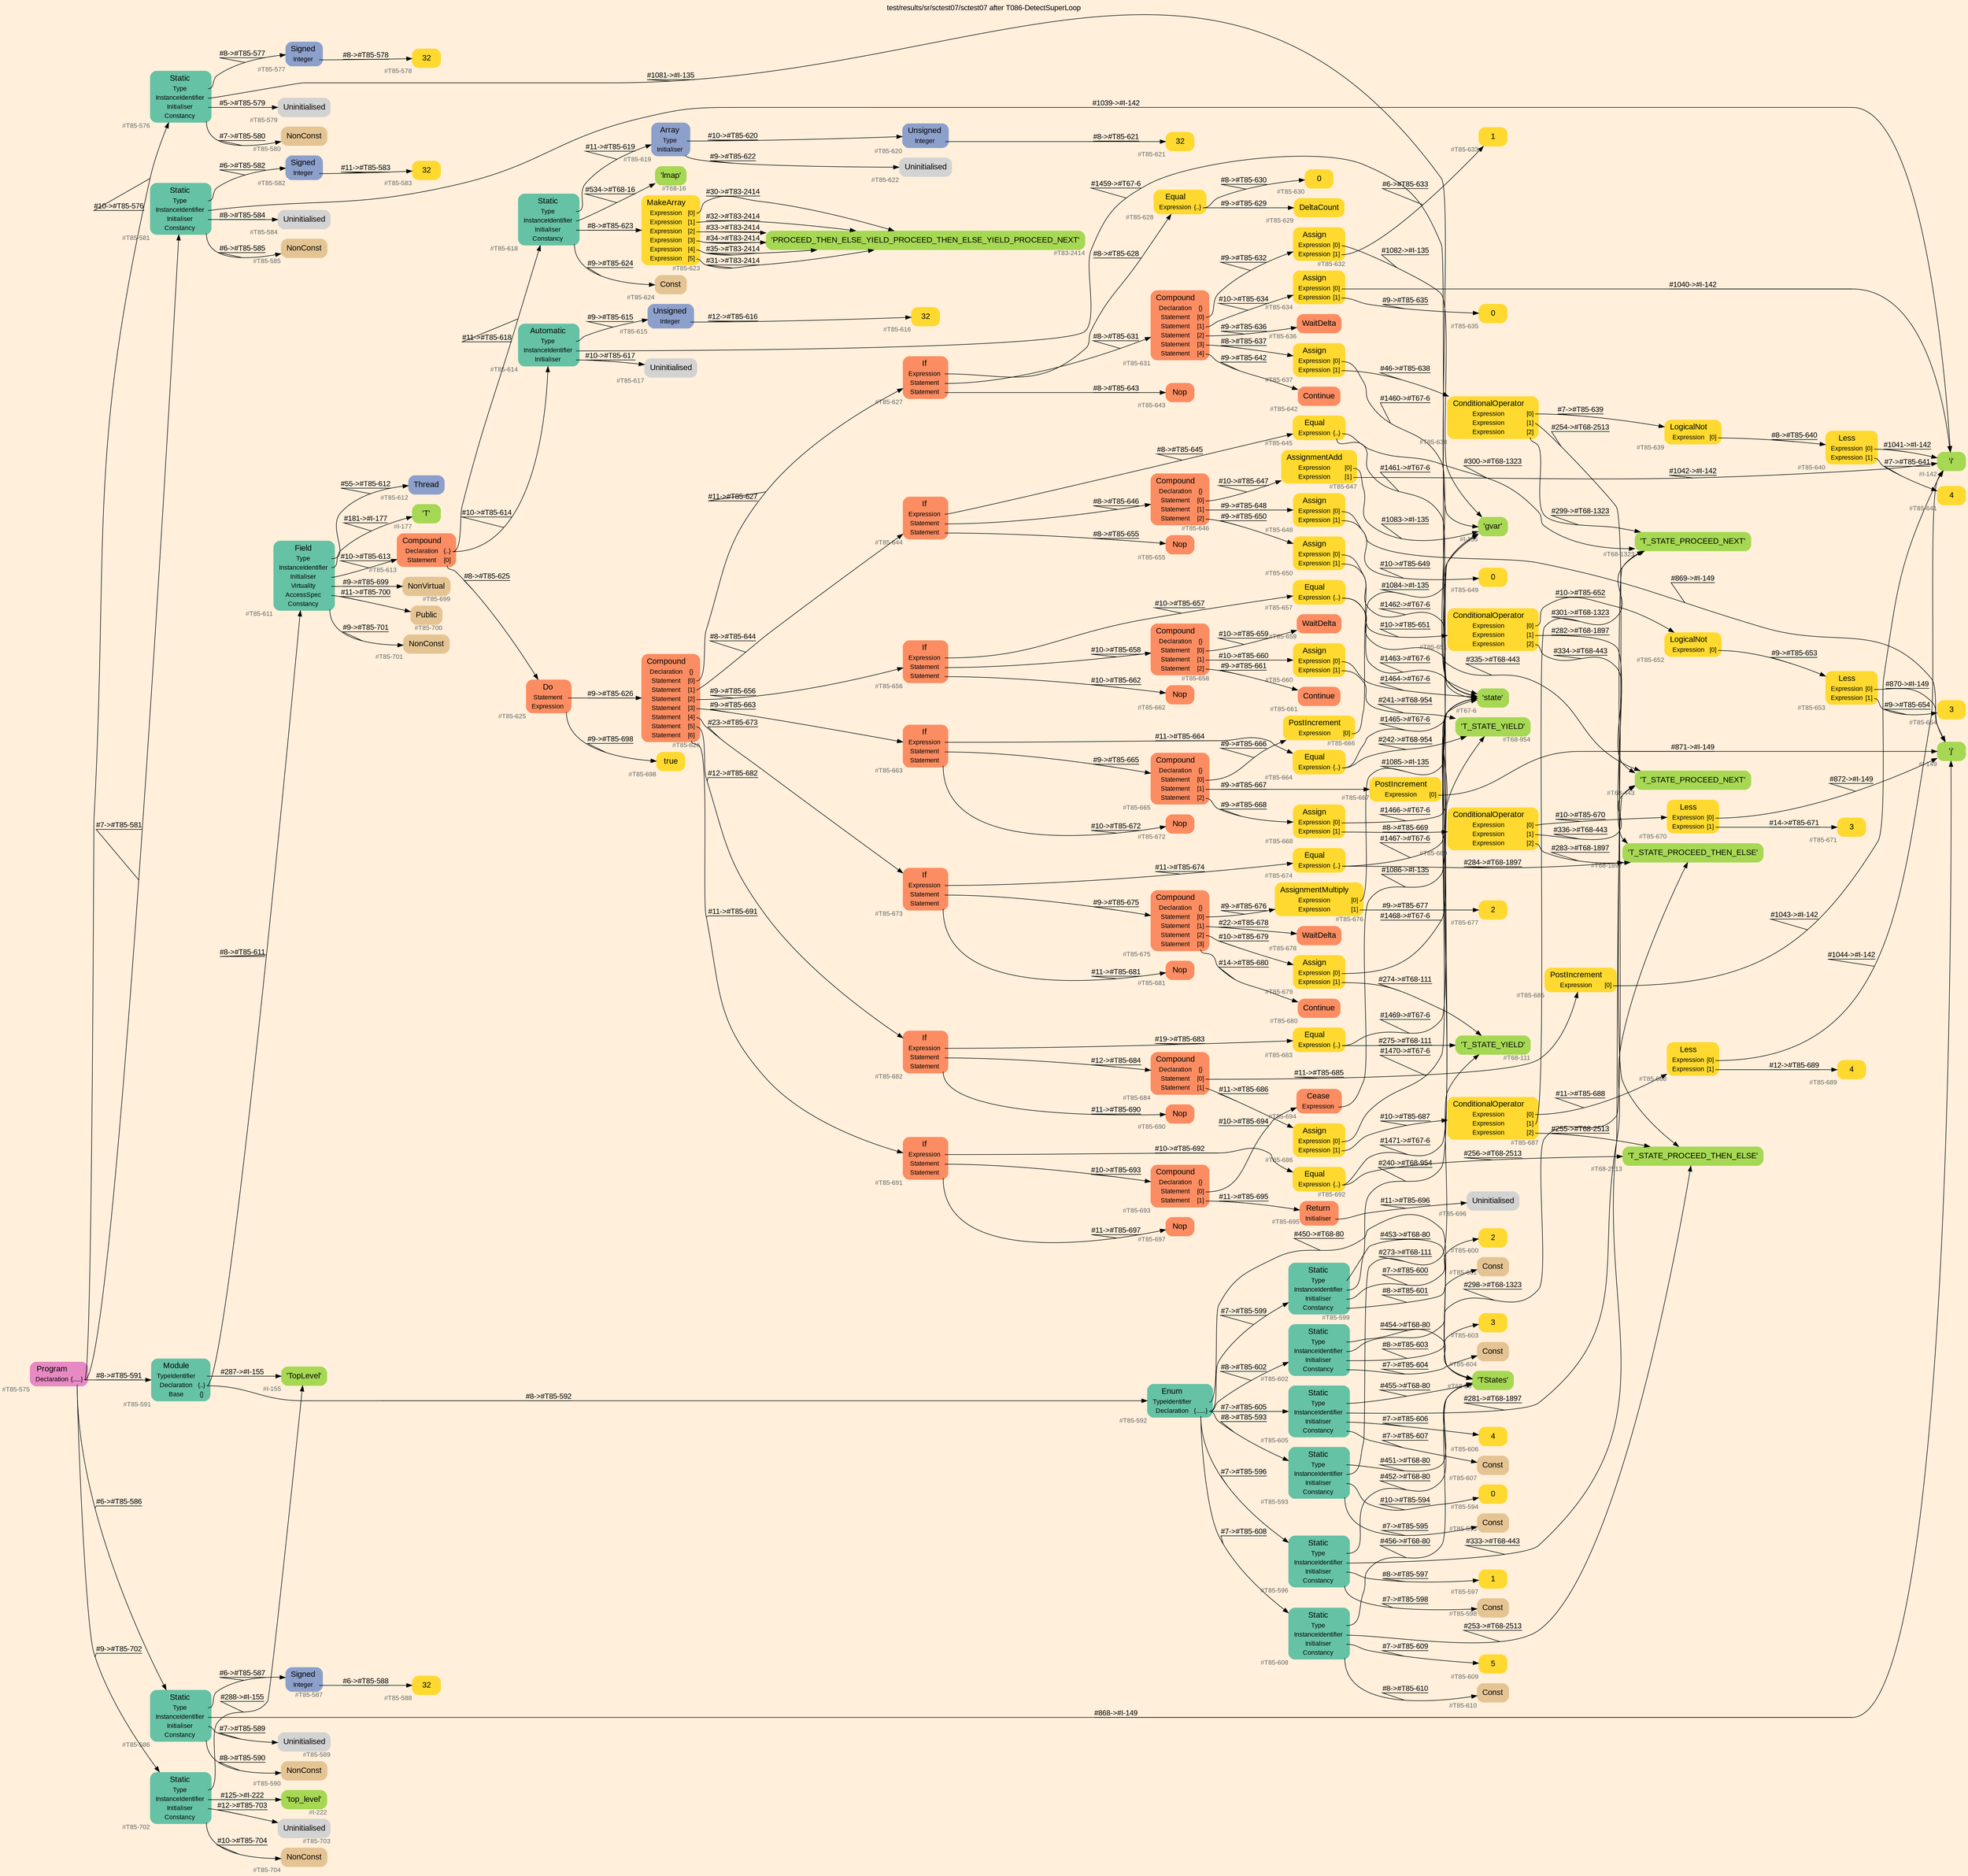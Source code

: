 digraph "test/results/sr/sctest07/sctest07 after T086-DetectSuperLoop" {
label = "test/results/sr/sctest07/sctest07 after T086-DetectSuperLoop"
labelloc = t
graph [
    rankdir = "LR"
    ranksep = 0.3
    bgcolor = antiquewhite1
    color = black
    fontcolor = black
    fontname = "Arial"
];
node [
    fontname = "Arial"
];
edge [
    fontname = "Arial"
];

// -------------------- node figure --------------------
// -------- block #T85-575 ----------
"#T85-575" [
    fillcolor = "/set28/4"
    xlabel = "#T85-575"
    fontsize = "12"
    fontcolor = grey40
    shape = "plaintext"
    label = <<TABLE BORDER="0" CELLBORDER="0" CELLSPACING="0">
     <TR><TD><FONT COLOR="black" POINT-SIZE="15">Program</FONT></TD></TR>
     <TR><TD><FONT COLOR="black" POINT-SIZE="12">Declaration</FONT></TD><TD PORT="port0"><FONT COLOR="black" POINT-SIZE="12">{.....}</FONT></TD></TR>
    </TABLE>>
    style = "rounded,filled"
];

// -------- block #T85-576 ----------
"#T85-576" [
    fillcolor = "/set28/1"
    xlabel = "#T85-576"
    fontsize = "12"
    fontcolor = grey40
    shape = "plaintext"
    label = <<TABLE BORDER="0" CELLBORDER="0" CELLSPACING="0">
     <TR><TD><FONT COLOR="black" POINT-SIZE="15">Static</FONT></TD></TR>
     <TR><TD><FONT COLOR="black" POINT-SIZE="12">Type</FONT></TD><TD PORT="port0"></TD></TR>
     <TR><TD><FONT COLOR="black" POINT-SIZE="12">InstanceIdentifier</FONT></TD><TD PORT="port1"></TD></TR>
     <TR><TD><FONT COLOR="black" POINT-SIZE="12">Initialiser</FONT></TD><TD PORT="port2"></TD></TR>
     <TR><TD><FONT COLOR="black" POINT-SIZE="12">Constancy</FONT></TD><TD PORT="port3"></TD></TR>
    </TABLE>>
    style = "rounded,filled"
];

// -------- block #T85-577 ----------
"#T85-577" [
    fillcolor = "/set28/3"
    xlabel = "#T85-577"
    fontsize = "12"
    fontcolor = grey40
    shape = "plaintext"
    label = <<TABLE BORDER="0" CELLBORDER="0" CELLSPACING="0">
     <TR><TD><FONT COLOR="black" POINT-SIZE="15">Signed</FONT></TD></TR>
     <TR><TD><FONT COLOR="black" POINT-SIZE="12">Integer</FONT></TD><TD PORT="port0"></TD></TR>
    </TABLE>>
    style = "rounded,filled"
];

// -------- block #T85-578 ----------
"#T85-578" [
    fillcolor = "/set28/6"
    xlabel = "#T85-578"
    fontsize = "12"
    fontcolor = grey40
    shape = "plaintext"
    label = <<TABLE BORDER="0" CELLBORDER="0" CELLSPACING="0">
     <TR><TD><FONT COLOR="black" POINT-SIZE="15">32</FONT></TD></TR>
    </TABLE>>
    style = "rounded,filled"
];

// -------- block #I-135 ----------
"#I-135" [
    fillcolor = "/set28/5"
    xlabel = "#I-135"
    fontsize = "12"
    fontcolor = grey40
    shape = "plaintext"
    label = <<TABLE BORDER="0" CELLBORDER="0" CELLSPACING="0">
     <TR><TD><FONT COLOR="black" POINT-SIZE="15">'gvar'</FONT></TD></TR>
    </TABLE>>
    style = "rounded,filled"
];

// -------- block #T85-579 ----------
"#T85-579" [
    xlabel = "#T85-579"
    fontsize = "12"
    fontcolor = grey40
    shape = "plaintext"
    label = <<TABLE BORDER="0" CELLBORDER="0" CELLSPACING="0">
     <TR><TD><FONT COLOR="black" POINT-SIZE="15">Uninitialised</FONT></TD></TR>
    </TABLE>>
    style = "rounded,filled"
];

// -------- block #T85-580 ----------
"#T85-580" [
    fillcolor = "/set28/7"
    xlabel = "#T85-580"
    fontsize = "12"
    fontcolor = grey40
    shape = "plaintext"
    label = <<TABLE BORDER="0" CELLBORDER="0" CELLSPACING="0">
     <TR><TD><FONT COLOR="black" POINT-SIZE="15">NonConst</FONT></TD></TR>
    </TABLE>>
    style = "rounded,filled"
];

// -------- block #T85-581 ----------
"#T85-581" [
    fillcolor = "/set28/1"
    xlabel = "#T85-581"
    fontsize = "12"
    fontcolor = grey40
    shape = "plaintext"
    label = <<TABLE BORDER="0" CELLBORDER="0" CELLSPACING="0">
     <TR><TD><FONT COLOR="black" POINT-SIZE="15">Static</FONT></TD></TR>
     <TR><TD><FONT COLOR="black" POINT-SIZE="12">Type</FONT></TD><TD PORT="port0"></TD></TR>
     <TR><TD><FONT COLOR="black" POINT-SIZE="12">InstanceIdentifier</FONT></TD><TD PORT="port1"></TD></TR>
     <TR><TD><FONT COLOR="black" POINT-SIZE="12">Initialiser</FONT></TD><TD PORT="port2"></TD></TR>
     <TR><TD><FONT COLOR="black" POINT-SIZE="12">Constancy</FONT></TD><TD PORT="port3"></TD></TR>
    </TABLE>>
    style = "rounded,filled"
];

// -------- block #T85-582 ----------
"#T85-582" [
    fillcolor = "/set28/3"
    xlabel = "#T85-582"
    fontsize = "12"
    fontcolor = grey40
    shape = "plaintext"
    label = <<TABLE BORDER="0" CELLBORDER="0" CELLSPACING="0">
     <TR><TD><FONT COLOR="black" POINT-SIZE="15">Signed</FONT></TD></TR>
     <TR><TD><FONT COLOR="black" POINT-SIZE="12">Integer</FONT></TD><TD PORT="port0"></TD></TR>
    </TABLE>>
    style = "rounded,filled"
];

// -------- block #T85-583 ----------
"#T85-583" [
    fillcolor = "/set28/6"
    xlabel = "#T85-583"
    fontsize = "12"
    fontcolor = grey40
    shape = "plaintext"
    label = <<TABLE BORDER="0" CELLBORDER="0" CELLSPACING="0">
     <TR><TD><FONT COLOR="black" POINT-SIZE="15">32</FONT></TD></TR>
    </TABLE>>
    style = "rounded,filled"
];

// -------- block #I-142 ----------
"#I-142" [
    fillcolor = "/set28/5"
    xlabel = "#I-142"
    fontsize = "12"
    fontcolor = grey40
    shape = "plaintext"
    label = <<TABLE BORDER="0" CELLBORDER="0" CELLSPACING="0">
     <TR><TD><FONT COLOR="black" POINT-SIZE="15">'i'</FONT></TD></TR>
    </TABLE>>
    style = "rounded,filled"
];

// -------- block #T85-584 ----------
"#T85-584" [
    xlabel = "#T85-584"
    fontsize = "12"
    fontcolor = grey40
    shape = "plaintext"
    label = <<TABLE BORDER="0" CELLBORDER="0" CELLSPACING="0">
     <TR><TD><FONT COLOR="black" POINT-SIZE="15">Uninitialised</FONT></TD></TR>
    </TABLE>>
    style = "rounded,filled"
];

// -------- block #T85-585 ----------
"#T85-585" [
    fillcolor = "/set28/7"
    xlabel = "#T85-585"
    fontsize = "12"
    fontcolor = grey40
    shape = "plaintext"
    label = <<TABLE BORDER="0" CELLBORDER="0" CELLSPACING="0">
     <TR><TD><FONT COLOR="black" POINT-SIZE="15">NonConst</FONT></TD></TR>
    </TABLE>>
    style = "rounded,filled"
];

// -------- block #T85-586 ----------
"#T85-586" [
    fillcolor = "/set28/1"
    xlabel = "#T85-586"
    fontsize = "12"
    fontcolor = grey40
    shape = "plaintext"
    label = <<TABLE BORDER="0" CELLBORDER="0" CELLSPACING="0">
     <TR><TD><FONT COLOR="black" POINT-SIZE="15">Static</FONT></TD></TR>
     <TR><TD><FONT COLOR="black" POINT-SIZE="12">Type</FONT></TD><TD PORT="port0"></TD></TR>
     <TR><TD><FONT COLOR="black" POINT-SIZE="12">InstanceIdentifier</FONT></TD><TD PORT="port1"></TD></TR>
     <TR><TD><FONT COLOR="black" POINT-SIZE="12">Initialiser</FONT></TD><TD PORT="port2"></TD></TR>
     <TR><TD><FONT COLOR="black" POINT-SIZE="12">Constancy</FONT></TD><TD PORT="port3"></TD></TR>
    </TABLE>>
    style = "rounded,filled"
];

// -------- block #T85-587 ----------
"#T85-587" [
    fillcolor = "/set28/3"
    xlabel = "#T85-587"
    fontsize = "12"
    fontcolor = grey40
    shape = "plaintext"
    label = <<TABLE BORDER="0" CELLBORDER="0" CELLSPACING="0">
     <TR><TD><FONT COLOR="black" POINT-SIZE="15">Signed</FONT></TD></TR>
     <TR><TD><FONT COLOR="black" POINT-SIZE="12">Integer</FONT></TD><TD PORT="port0"></TD></TR>
    </TABLE>>
    style = "rounded,filled"
];

// -------- block #T85-588 ----------
"#T85-588" [
    fillcolor = "/set28/6"
    xlabel = "#T85-588"
    fontsize = "12"
    fontcolor = grey40
    shape = "plaintext"
    label = <<TABLE BORDER="0" CELLBORDER="0" CELLSPACING="0">
     <TR><TD><FONT COLOR="black" POINT-SIZE="15">32</FONT></TD></TR>
    </TABLE>>
    style = "rounded,filled"
];

// -------- block #I-149 ----------
"#I-149" [
    fillcolor = "/set28/5"
    xlabel = "#I-149"
    fontsize = "12"
    fontcolor = grey40
    shape = "plaintext"
    label = <<TABLE BORDER="0" CELLBORDER="0" CELLSPACING="0">
     <TR><TD><FONT COLOR="black" POINT-SIZE="15">'j'</FONT></TD></TR>
    </TABLE>>
    style = "rounded,filled"
];

// -------- block #T85-589 ----------
"#T85-589" [
    xlabel = "#T85-589"
    fontsize = "12"
    fontcolor = grey40
    shape = "plaintext"
    label = <<TABLE BORDER="0" CELLBORDER="0" CELLSPACING="0">
     <TR><TD><FONT COLOR="black" POINT-SIZE="15">Uninitialised</FONT></TD></TR>
    </TABLE>>
    style = "rounded,filled"
];

// -------- block #T85-590 ----------
"#T85-590" [
    fillcolor = "/set28/7"
    xlabel = "#T85-590"
    fontsize = "12"
    fontcolor = grey40
    shape = "plaintext"
    label = <<TABLE BORDER="0" CELLBORDER="0" CELLSPACING="0">
     <TR><TD><FONT COLOR="black" POINT-SIZE="15">NonConst</FONT></TD></TR>
    </TABLE>>
    style = "rounded,filled"
];

// -------- block #T85-591 ----------
"#T85-591" [
    fillcolor = "/set28/1"
    xlabel = "#T85-591"
    fontsize = "12"
    fontcolor = grey40
    shape = "plaintext"
    label = <<TABLE BORDER="0" CELLBORDER="0" CELLSPACING="0">
     <TR><TD><FONT COLOR="black" POINT-SIZE="15">Module</FONT></TD></TR>
     <TR><TD><FONT COLOR="black" POINT-SIZE="12">TypeIdentifier</FONT></TD><TD PORT="port0"></TD></TR>
     <TR><TD><FONT COLOR="black" POINT-SIZE="12">Declaration</FONT></TD><TD PORT="port1"><FONT COLOR="black" POINT-SIZE="12">{..}</FONT></TD></TR>
     <TR><TD><FONT COLOR="black" POINT-SIZE="12">Base</FONT></TD><TD PORT="port2"><FONT COLOR="black" POINT-SIZE="12">{}</FONT></TD></TR>
    </TABLE>>
    style = "rounded,filled"
];

// -------- block #I-155 ----------
"#I-155" [
    fillcolor = "/set28/5"
    xlabel = "#I-155"
    fontsize = "12"
    fontcolor = grey40
    shape = "plaintext"
    label = <<TABLE BORDER="0" CELLBORDER="0" CELLSPACING="0">
     <TR><TD><FONT COLOR="black" POINT-SIZE="15">'TopLevel'</FONT></TD></TR>
    </TABLE>>
    style = "rounded,filled"
];

// -------- block #T85-592 ----------
"#T85-592" [
    fillcolor = "/set28/1"
    xlabel = "#T85-592"
    fontsize = "12"
    fontcolor = grey40
    shape = "plaintext"
    label = <<TABLE BORDER="0" CELLBORDER="0" CELLSPACING="0">
     <TR><TD><FONT COLOR="black" POINT-SIZE="15">Enum</FONT></TD></TR>
     <TR><TD><FONT COLOR="black" POINT-SIZE="12">TypeIdentifier</FONT></TD><TD PORT="port0"></TD></TR>
     <TR><TD><FONT COLOR="black" POINT-SIZE="12">Declaration</FONT></TD><TD PORT="port1"><FONT COLOR="black" POINT-SIZE="12">{......}</FONT></TD></TR>
    </TABLE>>
    style = "rounded,filled"
];

// -------- block #T68-80 ----------
"#T68-80" [
    fillcolor = "/set28/5"
    xlabel = "#T68-80"
    fontsize = "12"
    fontcolor = grey40
    shape = "plaintext"
    label = <<TABLE BORDER="0" CELLBORDER="0" CELLSPACING="0">
     <TR><TD><FONT COLOR="black" POINT-SIZE="15">'TStates'</FONT></TD></TR>
    </TABLE>>
    style = "rounded,filled"
];

// -------- block #T85-593 ----------
"#T85-593" [
    fillcolor = "/set28/1"
    xlabel = "#T85-593"
    fontsize = "12"
    fontcolor = grey40
    shape = "plaintext"
    label = <<TABLE BORDER="0" CELLBORDER="0" CELLSPACING="0">
     <TR><TD><FONT COLOR="black" POINT-SIZE="15">Static</FONT></TD></TR>
     <TR><TD><FONT COLOR="black" POINT-SIZE="12">Type</FONT></TD><TD PORT="port0"></TD></TR>
     <TR><TD><FONT COLOR="black" POINT-SIZE="12">InstanceIdentifier</FONT></TD><TD PORT="port1"></TD></TR>
     <TR><TD><FONT COLOR="black" POINT-SIZE="12">Initialiser</FONT></TD><TD PORT="port2"></TD></TR>
     <TR><TD><FONT COLOR="black" POINT-SIZE="12">Constancy</FONT></TD><TD PORT="port3"></TD></TR>
    </TABLE>>
    style = "rounded,filled"
];

// -------- block #T68-111 ----------
"#T68-111" [
    fillcolor = "/set28/5"
    xlabel = "#T68-111"
    fontsize = "12"
    fontcolor = grey40
    shape = "plaintext"
    label = <<TABLE BORDER="0" CELLBORDER="0" CELLSPACING="0">
     <TR><TD><FONT COLOR="black" POINT-SIZE="15">'T_STATE_YIELD'</FONT></TD></TR>
    </TABLE>>
    style = "rounded,filled"
];

// -------- block #T85-594 ----------
"#T85-594" [
    fillcolor = "/set28/6"
    xlabel = "#T85-594"
    fontsize = "12"
    fontcolor = grey40
    shape = "plaintext"
    label = <<TABLE BORDER="0" CELLBORDER="0" CELLSPACING="0">
     <TR><TD><FONT COLOR="black" POINT-SIZE="15">0</FONT></TD></TR>
    </TABLE>>
    style = "rounded,filled"
];

// -------- block #T85-595 ----------
"#T85-595" [
    fillcolor = "/set28/7"
    xlabel = "#T85-595"
    fontsize = "12"
    fontcolor = grey40
    shape = "plaintext"
    label = <<TABLE BORDER="0" CELLBORDER="0" CELLSPACING="0">
     <TR><TD><FONT COLOR="black" POINT-SIZE="15">Const</FONT></TD></TR>
    </TABLE>>
    style = "rounded,filled"
];

// -------- block #T85-596 ----------
"#T85-596" [
    fillcolor = "/set28/1"
    xlabel = "#T85-596"
    fontsize = "12"
    fontcolor = grey40
    shape = "plaintext"
    label = <<TABLE BORDER="0" CELLBORDER="0" CELLSPACING="0">
     <TR><TD><FONT COLOR="black" POINT-SIZE="15">Static</FONT></TD></TR>
     <TR><TD><FONT COLOR="black" POINT-SIZE="12">Type</FONT></TD><TD PORT="port0"></TD></TR>
     <TR><TD><FONT COLOR="black" POINT-SIZE="12">InstanceIdentifier</FONT></TD><TD PORT="port1"></TD></TR>
     <TR><TD><FONT COLOR="black" POINT-SIZE="12">Initialiser</FONT></TD><TD PORT="port2"></TD></TR>
     <TR><TD><FONT COLOR="black" POINT-SIZE="12">Constancy</FONT></TD><TD PORT="port3"></TD></TR>
    </TABLE>>
    style = "rounded,filled"
];

// -------- block #T68-443 ----------
"#T68-443" [
    fillcolor = "/set28/5"
    xlabel = "#T68-443"
    fontsize = "12"
    fontcolor = grey40
    shape = "plaintext"
    label = <<TABLE BORDER="0" CELLBORDER="0" CELLSPACING="0">
     <TR><TD><FONT COLOR="black" POINT-SIZE="15">'T_STATE_PROCEED_NEXT'</FONT></TD></TR>
    </TABLE>>
    style = "rounded,filled"
];

// -------- block #T85-597 ----------
"#T85-597" [
    fillcolor = "/set28/6"
    xlabel = "#T85-597"
    fontsize = "12"
    fontcolor = grey40
    shape = "plaintext"
    label = <<TABLE BORDER="0" CELLBORDER="0" CELLSPACING="0">
     <TR><TD><FONT COLOR="black" POINT-SIZE="15">1</FONT></TD></TR>
    </TABLE>>
    style = "rounded,filled"
];

// -------- block #T85-598 ----------
"#T85-598" [
    fillcolor = "/set28/7"
    xlabel = "#T85-598"
    fontsize = "12"
    fontcolor = grey40
    shape = "plaintext"
    label = <<TABLE BORDER="0" CELLBORDER="0" CELLSPACING="0">
     <TR><TD><FONT COLOR="black" POINT-SIZE="15">Const</FONT></TD></TR>
    </TABLE>>
    style = "rounded,filled"
];

// -------- block #T85-599 ----------
"#T85-599" [
    fillcolor = "/set28/1"
    xlabel = "#T85-599"
    fontsize = "12"
    fontcolor = grey40
    shape = "plaintext"
    label = <<TABLE BORDER="0" CELLBORDER="0" CELLSPACING="0">
     <TR><TD><FONT COLOR="black" POINT-SIZE="15">Static</FONT></TD></TR>
     <TR><TD><FONT COLOR="black" POINT-SIZE="12">Type</FONT></TD><TD PORT="port0"></TD></TR>
     <TR><TD><FONT COLOR="black" POINT-SIZE="12">InstanceIdentifier</FONT></TD><TD PORT="port1"></TD></TR>
     <TR><TD><FONT COLOR="black" POINT-SIZE="12">Initialiser</FONT></TD><TD PORT="port2"></TD></TR>
     <TR><TD><FONT COLOR="black" POINT-SIZE="12">Constancy</FONT></TD><TD PORT="port3"></TD></TR>
    </TABLE>>
    style = "rounded,filled"
];

// -------- block #T68-954 ----------
"#T68-954" [
    fillcolor = "/set28/5"
    xlabel = "#T68-954"
    fontsize = "12"
    fontcolor = grey40
    shape = "plaintext"
    label = <<TABLE BORDER="0" CELLBORDER="0" CELLSPACING="0">
     <TR><TD><FONT COLOR="black" POINT-SIZE="15">'T_STATE_YIELD'</FONT></TD></TR>
    </TABLE>>
    style = "rounded,filled"
];

// -------- block #T85-600 ----------
"#T85-600" [
    fillcolor = "/set28/6"
    xlabel = "#T85-600"
    fontsize = "12"
    fontcolor = grey40
    shape = "plaintext"
    label = <<TABLE BORDER="0" CELLBORDER="0" CELLSPACING="0">
     <TR><TD><FONT COLOR="black" POINT-SIZE="15">2</FONT></TD></TR>
    </TABLE>>
    style = "rounded,filled"
];

// -------- block #T85-601 ----------
"#T85-601" [
    fillcolor = "/set28/7"
    xlabel = "#T85-601"
    fontsize = "12"
    fontcolor = grey40
    shape = "plaintext"
    label = <<TABLE BORDER="0" CELLBORDER="0" CELLSPACING="0">
     <TR><TD><FONT COLOR="black" POINT-SIZE="15">Const</FONT></TD></TR>
    </TABLE>>
    style = "rounded,filled"
];

// -------- block #T85-602 ----------
"#T85-602" [
    fillcolor = "/set28/1"
    xlabel = "#T85-602"
    fontsize = "12"
    fontcolor = grey40
    shape = "plaintext"
    label = <<TABLE BORDER="0" CELLBORDER="0" CELLSPACING="0">
     <TR><TD><FONT COLOR="black" POINT-SIZE="15">Static</FONT></TD></TR>
     <TR><TD><FONT COLOR="black" POINT-SIZE="12">Type</FONT></TD><TD PORT="port0"></TD></TR>
     <TR><TD><FONT COLOR="black" POINT-SIZE="12">InstanceIdentifier</FONT></TD><TD PORT="port1"></TD></TR>
     <TR><TD><FONT COLOR="black" POINT-SIZE="12">Initialiser</FONT></TD><TD PORT="port2"></TD></TR>
     <TR><TD><FONT COLOR="black" POINT-SIZE="12">Constancy</FONT></TD><TD PORT="port3"></TD></TR>
    </TABLE>>
    style = "rounded,filled"
];

// -------- block #T68-1323 ----------
"#T68-1323" [
    fillcolor = "/set28/5"
    xlabel = "#T68-1323"
    fontsize = "12"
    fontcolor = grey40
    shape = "plaintext"
    label = <<TABLE BORDER="0" CELLBORDER="0" CELLSPACING="0">
     <TR><TD><FONT COLOR="black" POINT-SIZE="15">'T_STATE_PROCEED_NEXT'</FONT></TD></TR>
    </TABLE>>
    style = "rounded,filled"
];

// -------- block #T85-603 ----------
"#T85-603" [
    fillcolor = "/set28/6"
    xlabel = "#T85-603"
    fontsize = "12"
    fontcolor = grey40
    shape = "plaintext"
    label = <<TABLE BORDER="0" CELLBORDER="0" CELLSPACING="0">
     <TR><TD><FONT COLOR="black" POINT-SIZE="15">3</FONT></TD></TR>
    </TABLE>>
    style = "rounded,filled"
];

// -------- block #T85-604 ----------
"#T85-604" [
    fillcolor = "/set28/7"
    xlabel = "#T85-604"
    fontsize = "12"
    fontcolor = grey40
    shape = "plaintext"
    label = <<TABLE BORDER="0" CELLBORDER="0" CELLSPACING="0">
     <TR><TD><FONT COLOR="black" POINT-SIZE="15">Const</FONT></TD></TR>
    </TABLE>>
    style = "rounded,filled"
];

// -------- block #T85-605 ----------
"#T85-605" [
    fillcolor = "/set28/1"
    xlabel = "#T85-605"
    fontsize = "12"
    fontcolor = grey40
    shape = "plaintext"
    label = <<TABLE BORDER="0" CELLBORDER="0" CELLSPACING="0">
     <TR><TD><FONT COLOR="black" POINT-SIZE="15">Static</FONT></TD></TR>
     <TR><TD><FONT COLOR="black" POINT-SIZE="12">Type</FONT></TD><TD PORT="port0"></TD></TR>
     <TR><TD><FONT COLOR="black" POINT-SIZE="12">InstanceIdentifier</FONT></TD><TD PORT="port1"></TD></TR>
     <TR><TD><FONT COLOR="black" POINT-SIZE="12">Initialiser</FONT></TD><TD PORT="port2"></TD></TR>
     <TR><TD><FONT COLOR="black" POINT-SIZE="12">Constancy</FONT></TD><TD PORT="port3"></TD></TR>
    </TABLE>>
    style = "rounded,filled"
];

// -------- block #T68-1897 ----------
"#T68-1897" [
    fillcolor = "/set28/5"
    xlabel = "#T68-1897"
    fontsize = "12"
    fontcolor = grey40
    shape = "plaintext"
    label = <<TABLE BORDER="0" CELLBORDER="0" CELLSPACING="0">
     <TR><TD><FONT COLOR="black" POINT-SIZE="15">'T_STATE_PROCEED_THEN_ELSE'</FONT></TD></TR>
    </TABLE>>
    style = "rounded,filled"
];

// -------- block #T85-606 ----------
"#T85-606" [
    fillcolor = "/set28/6"
    xlabel = "#T85-606"
    fontsize = "12"
    fontcolor = grey40
    shape = "plaintext"
    label = <<TABLE BORDER="0" CELLBORDER="0" CELLSPACING="0">
     <TR><TD><FONT COLOR="black" POINT-SIZE="15">4</FONT></TD></TR>
    </TABLE>>
    style = "rounded,filled"
];

// -------- block #T85-607 ----------
"#T85-607" [
    fillcolor = "/set28/7"
    xlabel = "#T85-607"
    fontsize = "12"
    fontcolor = grey40
    shape = "plaintext"
    label = <<TABLE BORDER="0" CELLBORDER="0" CELLSPACING="0">
     <TR><TD><FONT COLOR="black" POINT-SIZE="15">Const</FONT></TD></TR>
    </TABLE>>
    style = "rounded,filled"
];

// -------- block #T85-608 ----------
"#T85-608" [
    fillcolor = "/set28/1"
    xlabel = "#T85-608"
    fontsize = "12"
    fontcolor = grey40
    shape = "plaintext"
    label = <<TABLE BORDER="0" CELLBORDER="0" CELLSPACING="0">
     <TR><TD><FONT COLOR="black" POINT-SIZE="15">Static</FONT></TD></TR>
     <TR><TD><FONT COLOR="black" POINT-SIZE="12">Type</FONT></TD><TD PORT="port0"></TD></TR>
     <TR><TD><FONT COLOR="black" POINT-SIZE="12">InstanceIdentifier</FONT></TD><TD PORT="port1"></TD></TR>
     <TR><TD><FONT COLOR="black" POINT-SIZE="12">Initialiser</FONT></TD><TD PORT="port2"></TD></TR>
     <TR><TD><FONT COLOR="black" POINT-SIZE="12">Constancy</FONT></TD><TD PORT="port3"></TD></TR>
    </TABLE>>
    style = "rounded,filled"
];

// -------- block #T68-2513 ----------
"#T68-2513" [
    fillcolor = "/set28/5"
    xlabel = "#T68-2513"
    fontsize = "12"
    fontcolor = grey40
    shape = "plaintext"
    label = <<TABLE BORDER="0" CELLBORDER="0" CELLSPACING="0">
     <TR><TD><FONT COLOR="black" POINT-SIZE="15">'T_STATE_PROCEED_THEN_ELSE'</FONT></TD></TR>
    </TABLE>>
    style = "rounded,filled"
];

// -------- block #T85-609 ----------
"#T85-609" [
    fillcolor = "/set28/6"
    xlabel = "#T85-609"
    fontsize = "12"
    fontcolor = grey40
    shape = "plaintext"
    label = <<TABLE BORDER="0" CELLBORDER="0" CELLSPACING="0">
     <TR><TD><FONT COLOR="black" POINT-SIZE="15">5</FONT></TD></TR>
    </TABLE>>
    style = "rounded,filled"
];

// -------- block #T85-610 ----------
"#T85-610" [
    fillcolor = "/set28/7"
    xlabel = "#T85-610"
    fontsize = "12"
    fontcolor = grey40
    shape = "plaintext"
    label = <<TABLE BORDER="0" CELLBORDER="0" CELLSPACING="0">
     <TR><TD><FONT COLOR="black" POINT-SIZE="15">Const</FONT></TD></TR>
    </TABLE>>
    style = "rounded,filled"
];

// -------- block #T85-611 ----------
"#T85-611" [
    fillcolor = "/set28/1"
    xlabel = "#T85-611"
    fontsize = "12"
    fontcolor = grey40
    shape = "plaintext"
    label = <<TABLE BORDER="0" CELLBORDER="0" CELLSPACING="0">
     <TR><TD><FONT COLOR="black" POINT-SIZE="15">Field</FONT></TD></TR>
     <TR><TD><FONT COLOR="black" POINT-SIZE="12">Type</FONT></TD><TD PORT="port0"></TD></TR>
     <TR><TD><FONT COLOR="black" POINT-SIZE="12">InstanceIdentifier</FONT></TD><TD PORT="port1"></TD></TR>
     <TR><TD><FONT COLOR="black" POINT-SIZE="12">Initialiser</FONT></TD><TD PORT="port2"></TD></TR>
     <TR><TD><FONT COLOR="black" POINT-SIZE="12">Virtuality</FONT></TD><TD PORT="port3"></TD></TR>
     <TR><TD><FONT COLOR="black" POINT-SIZE="12">AccessSpec</FONT></TD><TD PORT="port4"></TD></TR>
     <TR><TD><FONT COLOR="black" POINT-SIZE="12">Constancy</FONT></TD><TD PORT="port5"></TD></TR>
    </TABLE>>
    style = "rounded,filled"
];

// -------- block #T85-612 ----------
"#T85-612" [
    fillcolor = "/set28/3"
    xlabel = "#T85-612"
    fontsize = "12"
    fontcolor = grey40
    shape = "plaintext"
    label = <<TABLE BORDER="0" CELLBORDER="0" CELLSPACING="0">
     <TR><TD><FONT COLOR="black" POINT-SIZE="15">Thread</FONT></TD></TR>
    </TABLE>>
    style = "rounded,filled"
];

// -------- block #I-177 ----------
"#I-177" [
    fillcolor = "/set28/5"
    xlabel = "#I-177"
    fontsize = "12"
    fontcolor = grey40
    shape = "plaintext"
    label = <<TABLE BORDER="0" CELLBORDER="0" CELLSPACING="0">
     <TR><TD><FONT COLOR="black" POINT-SIZE="15">'T'</FONT></TD></TR>
    </TABLE>>
    style = "rounded,filled"
];

// -------- block #T85-613 ----------
"#T85-613" [
    fillcolor = "/set28/2"
    xlabel = "#T85-613"
    fontsize = "12"
    fontcolor = grey40
    shape = "plaintext"
    label = <<TABLE BORDER="0" CELLBORDER="0" CELLSPACING="0">
     <TR><TD><FONT COLOR="black" POINT-SIZE="15">Compound</FONT></TD></TR>
     <TR><TD><FONT COLOR="black" POINT-SIZE="12">Declaration</FONT></TD><TD PORT="port0"><FONT COLOR="black" POINT-SIZE="12">{..}</FONT></TD></TR>
     <TR><TD><FONT COLOR="black" POINT-SIZE="12">Statement</FONT></TD><TD PORT="port1"><FONT COLOR="black" POINT-SIZE="12">[0]</FONT></TD></TR>
    </TABLE>>
    style = "rounded,filled"
];

// -------- block #T85-614 ----------
"#T85-614" [
    fillcolor = "/set28/1"
    xlabel = "#T85-614"
    fontsize = "12"
    fontcolor = grey40
    shape = "plaintext"
    label = <<TABLE BORDER="0" CELLBORDER="0" CELLSPACING="0">
     <TR><TD><FONT COLOR="black" POINT-SIZE="15">Automatic</FONT></TD></TR>
     <TR><TD><FONT COLOR="black" POINT-SIZE="12">Type</FONT></TD><TD PORT="port0"></TD></TR>
     <TR><TD><FONT COLOR="black" POINT-SIZE="12">InstanceIdentifier</FONT></TD><TD PORT="port1"></TD></TR>
     <TR><TD><FONT COLOR="black" POINT-SIZE="12">Initialiser</FONT></TD><TD PORT="port2"></TD></TR>
    </TABLE>>
    style = "rounded,filled"
];

// -------- block #T85-615 ----------
"#T85-615" [
    fillcolor = "/set28/3"
    xlabel = "#T85-615"
    fontsize = "12"
    fontcolor = grey40
    shape = "plaintext"
    label = <<TABLE BORDER="0" CELLBORDER="0" CELLSPACING="0">
     <TR><TD><FONT COLOR="black" POINT-SIZE="15">Unsigned</FONT></TD></TR>
     <TR><TD><FONT COLOR="black" POINT-SIZE="12">Integer</FONT></TD><TD PORT="port0"></TD></TR>
    </TABLE>>
    style = "rounded,filled"
];

// -------- block #T85-616 ----------
"#T85-616" [
    fillcolor = "/set28/6"
    xlabel = "#T85-616"
    fontsize = "12"
    fontcolor = grey40
    shape = "plaintext"
    label = <<TABLE BORDER="0" CELLBORDER="0" CELLSPACING="0">
     <TR><TD><FONT COLOR="black" POINT-SIZE="15">32</FONT></TD></TR>
    </TABLE>>
    style = "rounded,filled"
];

// -------- block #T67-6 ----------
"#T67-6" [
    fillcolor = "/set28/5"
    xlabel = "#T67-6"
    fontsize = "12"
    fontcolor = grey40
    shape = "plaintext"
    label = <<TABLE BORDER="0" CELLBORDER="0" CELLSPACING="0">
     <TR><TD><FONT COLOR="black" POINT-SIZE="15">'state'</FONT></TD></TR>
    </TABLE>>
    style = "rounded,filled"
];

// -------- block #T85-617 ----------
"#T85-617" [
    xlabel = "#T85-617"
    fontsize = "12"
    fontcolor = grey40
    shape = "plaintext"
    label = <<TABLE BORDER="0" CELLBORDER="0" CELLSPACING="0">
     <TR><TD><FONT COLOR="black" POINT-SIZE="15">Uninitialised</FONT></TD></TR>
    </TABLE>>
    style = "rounded,filled"
];

// -------- block #T85-618 ----------
"#T85-618" [
    fillcolor = "/set28/1"
    xlabel = "#T85-618"
    fontsize = "12"
    fontcolor = grey40
    shape = "plaintext"
    label = <<TABLE BORDER="0" CELLBORDER="0" CELLSPACING="0">
     <TR><TD><FONT COLOR="black" POINT-SIZE="15">Static</FONT></TD></TR>
     <TR><TD><FONT COLOR="black" POINT-SIZE="12">Type</FONT></TD><TD PORT="port0"></TD></TR>
     <TR><TD><FONT COLOR="black" POINT-SIZE="12">InstanceIdentifier</FONT></TD><TD PORT="port1"></TD></TR>
     <TR><TD><FONT COLOR="black" POINT-SIZE="12">Initialiser</FONT></TD><TD PORT="port2"></TD></TR>
     <TR><TD><FONT COLOR="black" POINT-SIZE="12">Constancy</FONT></TD><TD PORT="port3"></TD></TR>
    </TABLE>>
    style = "rounded,filled"
];

// -------- block #T85-619 ----------
"#T85-619" [
    fillcolor = "/set28/3"
    xlabel = "#T85-619"
    fontsize = "12"
    fontcolor = grey40
    shape = "plaintext"
    label = <<TABLE BORDER="0" CELLBORDER="0" CELLSPACING="0">
     <TR><TD><FONT COLOR="black" POINT-SIZE="15">Array</FONT></TD></TR>
     <TR><TD><FONT COLOR="black" POINT-SIZE="12">Type</FONT></TD><TD PORT="port0"></TD></TR>
     <TR><TD><FONT COLOR="black" POINT-SIZE="12">Initialiser</FONT></TD><TD PORT="port1"></TD></TR>
    </TABLE>>
    style = "rounded,filled"
];

// -------- block #T85-620 ----------
"#T85-620" [
    fillcolor = "/set28/3"
    xlabel = "#T85-620"
    fontsize = "12"
    fontcolor = grey40
    shape = "plaintext"
    label = <<TABLE BORDER="0" CELLBORDER="0" CELLSPACING="0">
     <TR><TD><FONT COLOR="black" POINT-SIZE="15">Unsigned</FONT></TD></TR>
     <TR><TD><FONT COLOR="black" POINT-SIZE="12">Integer</FONT></TD><TD PORT="port0"></TD></TR>
    </TABLE>>
    style = "rounded,filled"
];

// -------- block #T85-621 ----------
"#T85-621" [
    fillcolor = "/set28/6"
    xlabel = "#T85-621"
    fontsize = "12"
    fontcolor = grey40
    shape = "plaintext"
    label = <<TABLE BORDER="0" CELLBORDER="0" CELLSPACING="0">
     <TR><TD><FONT COLOR="black" POINT-SIZE="15">32</FONT></TD></TR>
    </TABLE>>
    style = "rounded,filled"
];

// -------- block #T85-622 ----------
"#T85-622" [
    xlabel = "#T85-622"
    fontsize = "12"
    fontcolor = grey40
    shape = "plaintext"
    label = <<TABLE BORDER="0" CELLBORDER="0" CELLSPACING="0">
     <TR><TD><FONT COLOR="black" POINT-SIZE="15">Uninitialised</FONT></TD></TR>
    </TABLE>>
    style = "rounded,filled"
];

// -------- block #T68-16 ----------
"#T68-16" [
    fillcolor = "/set28/5"
    xlabel = "#T68-16"
    fontsize = "12"
    fontcolor = grey40
    shape = "plaintext"
    label = <<TABLE BORDER="0" CELLBORDER="0" CELLSPACING="0">
     <TR><TD><FONT COLOR="black" POINT-SIZE="15">'lmap'</FONT></TD></TR>
    </TABLE>>
    style = "rounded,filled"
];

// -------- block #T85-623 ----------
"#T85-623" [
    fillcolor = "/set28/6"
    xlabel = "#T85-623"
    fontsize = "12"
    fontcolor = grey40
    shape = "plaintext"
    label = <<TABLE BORDER="0" CELLBORDER="0" CELLSPACING="0">
     <TR><TD><FONT COLOR="black" POINT-SIZE="15">MakeArray</FONT></TD></TR>
     <TR><TD><FONT COLOR="black" POINT-SIZE="12">Expression</FONT></TD><TD PORT="port0"><FONT COLOR="black" POINT-SIZE="12">[0]</FONT></TD></TR>
     <TR><TD><FONT COLOR="black" POINT-SIZE="12">Expression</FONT></TD><TD PORT="port1"><FONT COLOR="black" POINT-SIZE="12">[1]</FONT></TD></TR>
     <TR><TD><FONT COLOR="black" POINT-SIZE="12">Expression</FONT></TD><TD PORT="port2"><FONT COLOR="black" POINT-SIZE="12">[2]</FONT></TD></TR>
     <TR><TD><FONT COLOR="black" POINT-SIZE="12">Expression</FONT></TD><TD PORT="port3"><FONT COLOR="black" POINT-SIZE="12">[3]</FONT></TD></TR>
     <TR><TD><FONT COLOR="black" POINT-SIZE="12">Expression</FONT></TD><TD PORT="port4"><FONT COLOR="black" POINT-SIZE="12">[4]</FONT></TD></TR>
     <TR><TD><FONT COLOR="black" POINT-SIZE="12">Expression</FONT></TD><TD PORT="port5"><FONT COLOR="black" POINT-SIZE="12">[5]</FONT></TD></TR>
    </TABLE>>
    style = "rounded,filled"
];

// -------- block #T83-2414 ----------
"#T83-2414" [
    fillcolor = "/set28/5"
    xlabel = "#T83-2414"
    fontsize = "12"
    fontcolor = grey40
    shape = "plaintext"
    label = <<TABLE BORDER="0" CELLBORDER="0" CELLSPACING="0">
     <TR><TD><FONT COLOR="black" POINT-SIZE="15">'PROCEED_THEN_ELSE_YIELD_PROCEED_THEN_ELSE_YIELD_PROCEED_NEXT'</FONT></TD></TR>
    </TABLE>>
    style = "rounded,filled"
];

// -------- block #T85-624 ----------
"#T85-624" [
    fillcolor = "/set28/7"
    xlabel = "#T85-624"
    fontsize = "12"
    fontcolor = grey40
    shape = "plaintext"
    label = <<TABLE BORDER="0" CELLBORDER="0" CELLSPACING="0">
     <TR><TD><FONT COLOR="black" POINT-SIZE="15">Const</FONT></TD></TR>
    </TABLE>>
    style = "rounded,filled"
];

// -------- block #T85-625 ----------
"#T85-625" [
    fillcolor = "/set28/2"
    xlabel = "#T85-625"
    fontsize = "12"
    fontcolor = grey40
    shape = "plaintext"
    label = <<TABLE BORDER="0" CELLBORDER="0" CELLSPACING="0">
     <TR><TD><FONT COLOR="black" POINT-SIZE="15">Do</FONT></TD></TR>
     <TR><TD><FONT COLOR="black" POINT-SIZE="12">Statement</FONT></TD><TD PORT="port0"></TD></TR>
     <TR><TD><FONT COLOR="black" POINT-SIZE="12">Expression</FONT></TD><TD PORT="port1"></TD></TR>
    </TABLE>>
    style = "rounded,filled"
];

// -------- block #T85-626 ----------
"#T85-626" [
    fillcolor = "/set28/2"
    xlabel = "#T85-626"
    fontsize = "12"
    fontcolor = grey40
    shape = "plaintext"
    label = <<TABLE BORDER="0" CELLBORDER="0" CELLSPACING="0">
     <TR><TD><FONT COLOR="black" POINT-SIZE="15">Compound</FONT></TD></TR>
     <TR><TD><FONT COLOR="black" POINT-SIZE="12">Declaration</FONT></TD><TD PORT="port0"><FONT COLOR="black" POINT-SIZE="12">{}</FONT></TD></TR>
     <TR><TD><FONT COLOR="black" POINT-SIZE="12">Statement</FONT></TD><TD PORT="port1"><FONT COLOR="black" POINT-SIZE="12">[0]</FONT></TD></TR>
     <TR><TD><FONT COLOR="black" POINT-SIZE="12">Statement</FONT></TD><TD PORT="port2"><FONT COLOR="black" POINT-SIZE="12">[1]</FONT></TD></TR>
     <TR><TD><FONT COLOR="black" POINT-SIZE="12">Statement</FONT></TD><TD PORT="port3"><FONT COLOR="black" POINT-SIZE="12">[2]</FONT></TD></TR>
     <TR><TD><FONT COLOR="black" POINT-SIZE="12">Statement</FONT></TD><TD PORT="port4"><FONT COLOR="black" POINT-SIZE="12">[3]</FONT></TD></TR>
     <TR><TD><FONT COLOR="black" POINT-SIZE="12">Statement</FONT></TD><TD PORT="port5"><FONT COLOR="black" POINT-SIZE="12">[4]</FONT></TD></TR>
     <TR><TD><FONT COLOR="black" POINT-SIZE="12">Statement</FONT></TD><TD PORT="port6"><FONT COLOR="black" POINT-SIZE="12">[5]</FONT></TD></TR>
     <TR><TD><FONT COLOR="black" POINT-SIZE="12">Statement</FONT></TD><TD PORT="port7"><FONT COLOR="black" POINT-SIZE="12">[6]</FONT></TD></TR>
    </TABLE>>
    style = "rounded,filled"
];

// -------- block #T85-627 ----------
"#T85-627" [
    fillcolor = "/set28/2"
    xlabel = "#T85-627"
    fontsize = "12"
    fontcolor = grey40
    shape = "plaintext"
    label = <<TABLE BORDER="0" CELLBORDER="0" CELLSPACING="0">
     <TR><TD><FONT COLOR="black" POINT-SIZE="15">If</FONT></TD></TR>
     <TR><TD><FONT COLOR="black" POINT-SIZE="12">Expression</FONT></TD><TD PORT="port0"></TD></TR>
     <TR><TD><FONT COLOR="black" POINT-SIZE="12">Statement</FONT></TD><TD PORT="port1"></TD></TR>
     <TR><TD><FONT COLOR="black" POINT-SIZE="12">Statement</FONT></TD><TD PORT="port2"></TD></TR>
    </TABLE>>
    style = "rounded,filled"
];

// -------- block #T85-628 ----------
"#T85-628" [
    fillcolor = "/set28/6"
    xlabel = "#T85-628"
    fontsize = "12"
    fontcolor = grey40
    shape = "plaintext"
    label = <<TABLE BORDER="0" CELLBORDER="0" CELLSPACING="0">
     <TR><TD><FONT COLOR="black" POINT-SIZE="15">Equal</FONT></TD></TR>
     <TR><TD><FONT COLOR="black" POINT-SIZE="12">Expression</FONT></TD><TD PORT="port0"><FONT COLOR="black" POINT-SIZE="12">{..}</FONT></TD></TR>
    </TABLE>>
    style = "rounded,filled"
];

// -------- block #T85-629 ----------
"#T85-629" [
    fillcolor = "/set28/6"
    xlabel = "#T85-629"
    fontsize = "12"
    fontcolor = grey40
    shape = "plaintext"
    label = <<TABLE BORDER="0" CELLBORDER="0" CELLSPACING="0">
     <TR><TD><FONT COLOR="black" POINT-SIZE="15">DeltaCount</FONT></TD></TR>
    </TABLE>>
    style = "rounded,filled"
];

// -------- block #T85-630 ----------
"#T85-630" [
    fillcolor = "/set28/6"
    xlabel = "#T85-630"
    fontsize = "12"
    fontcolor = grey40
    shape = "plaintext"
    label = <<TABLE BORDER="0" CELLBORDER="0" CELLSPACING="0">
     <TR><TD><FONT COLOR="black" POINT-SIZE="15">0</FONT></TD></TR>
    </TABLE>>
    style = "rounded,filled"
];

// -------- block #T85-631 ----------
"#T85-631" [
    fillcolor = "/set28/2"
    xlabel = "#T85-631"
    fontsize = "12"
    fontcolor = grey40
    shape = "plaintext"
    label = <<TABLE BORDER="0" CELLBORDER="0" CELLSPACING="0">
     <TR><TD><FONT COLOR="black" POINT-SIZE="15">Compound</FONT></TD></TR>
     <TR><TD><FONT COLOR="black" POINT-SIZE="12">Declaration</FONT></TD><TD PORT="port0"><FONT COLOR="black" POINT-SIZE="12">{}</FONT></TD></TR>
     <TR><TD><FONT COLOR="black" POINT-SIZE="12">Statement</FONT></TD><TD PORT="port1"><FONT COLOR="black" POINT-SIZE="12">[0]</FONT></TD></TR>
     <TR><TD><FONT COLOR="black" POINT-SIZE="12">Statement</FONT></TD><TD PORT="port2"><FONT COLOR="black" POINT-SIZE="12">[1]</FONT></TD></TR>
     <TR><TD><FONT COLOR="black" POINT-SIZE="12">Statement</FONT></TD><TD PORT="port3"><FONT COLOR="black" POINT-SIZE="12">[2]</FONT></TD></TR>
     <TR><TD><FONT COLOR="black" POINT-SIZE="12">Statement</FONT></TD><TD PORT="port4"><FONT COLOR="black" POINT-SIZE="12">[3]</FONT></TD></TR>
     <TR><TD><FONT COLOR="black" POINT-SIZE="12">Statement</FONT></TD><TD PORT="port5"><FONT COLOR="black" POINT-SIZE="12">[4]</FONT></TD></TR>
    </TABLE>>
    style = "rounded,filled"
];

// -------- block #T85-632 ----------
"#T85-632" [
    fillcolor = "/set28/6"
    xlabel = "#T85-632"
    fontsize = "12"
    fontcolor = grey40
    shape = "plaintext"
    label = <<TABLE BORDER="0" CELLBORDER="0" CELLSPACING="0">
     <TR><TD><FONT COLOR="black" POINT-SIZE="15">Assign</FONT></TD></TR>
     <TR><TD><FONT COLOR="black" POINT-SIZE="12">Expression</FONT></TD><TD PORT="port0"><FONT COLOR="black" POINT-SIZE="12">[0]</FONT></TD></TR>
     <TR><TD><FONT COLOR="black" POINT-SIZE="12">Expression</FONT></TD><TD PORT="port1"><FONT COLOR="black" POINT-SIZE="12">[1]</FONT></TD></TR>
    </TABLE>>
    style = "rounded,filled"
];

// -------- block #T85-633 ----------
"#T85-633" [
    fillcolor = "/set28/6"
    xlabel = "#T85-633"
    fontsize = "12"
    fontcolor = grey40
    shape = "plaintext"
    label = <<TABLE BORDER="0" CELLBORDER="0" CELLSPACING="0">
     <TR><TD><FONT COLOR="black" POINT-SIZE="15">1</FONT></TD></TR>
    </TABLE>>
    style = "rounded,filled"
];

// -------- block #T85-634 ----------
"#T85-634" [
    fillcolor = "/set28/6"
    xlabel = "#T85-634"
    fontsize = "12"
    fontcolor = grey40
    shape = "plaintext"
    label = <<TABLE BORDER="0" CELLBORDER="0" CELLSPACING="0">
     <TR><TD><FONT COLOR="black" POINT-SIZE="15">Assign</FONT></TD></TR>
     <TR><TD><FONT COLOR="black" POINT-SIZE="12">Expression</FONT></TD><TD PORT="port0"><FONT COLOR="black" POINT-SIZE="12">[0]</FONT></TD></TR>
     <TR><TD><FONT COLOR="black" POINT-SIZE="12">Expression</FONT></TD><TD PORT="port1"><FONT COLOR="black" POINT-SIZE="12">[1]</FONT></TD></TR>
    </TABLE>>
    style = "rounded,filled"
];

// -------- block #T85-635 ----------
"#T85-635" [
    fillcolor = "/set28/6"
    xlabel = "#T85-635"
    fontsize = "12"
    fontcolor = grey40
    shape = "plaintext"
    label = <<TABLE BORDER="0" CELLBORDER="0" CELLSPACING="0">
     <TR><TD><FONT COLOR="black" POINT-SIZE="15">0</FONT></TD></TR>
    </TABLE>>
    style = "rounded,filled"
];

// -------- block #T85-636 ----------
"#T85-636" [
    fillcolor = "/set28/2"
    xlabel = "#T85-636"
    fontsize = "12"
    fontcolor = grey40
    shape = "plaintext"
    label = <<TABLE BORDER="0" CELLBORDER="0" CELLSPACING="0">
     <TR><TD><FONT COLOR="black" POINT-SIZE="15">WaitDelta</FONT></TD></TR>
    </TABLE>>
    style = "rounded,filled"
];

// -------- block #T85-637 ----------
"#T85-637" [
    fillcolor = "/set28/6"
    xlabel = "#T85-637"
    fontsize = "12"
    fontcolor = grey40
    shape = "plaintext"
    label = <<TABLE BORDER="0" CELLBORDER="0" CELLSPACING="0">
     <TR><TD><FONT COLOR="black" POINT-SIZE="15">Assign</FONT></TD></TR>
     <TR><TD><FONT COLOR="black" POINT-SIZE="12">Expression</FONT></TD><TD PORT="port0"><FONT COLOR="black" POINT-SIZE="12">[0]</FONT></TD></TR>
     <TR><TD><FONT COLOR="black" POINT-SIZE="12">Expression</FONT></TD><TD PORT="port1"><FONT COLOR="black" POINT-SIZE="12">[1]</FONT></TD></TR>
    </TABLE>>
    style = "rounded,filled"
];

// -------- block #T85-638 ----------
"#T85-638" [
    fillcolor = "/set28/6"
    xlabel = "#T85-638"
    fontsize = "12"
    fontcolor = grey40
    shape = "plaintext"
    label = <<TABLE BORDER="0" CELLBORDER="0" CELLSPACING="0">
     <TR><TD><FONT COLOR="black" POINT-SIZE="15">ConditionalOperator</FONT></TD></TR>
     <TR><TD><FONT COLOR="black" POINT-SIZE="12">Expression</FONT></TD><TD PORT="port0"><FONT COLOR="black" POINT-SIZE="12">[0]</FONT></TD></TR>
     <TR><TD><FONT COLOR="black" POINT-SIZE="12">Expression</FONT></TD><TD PORT="port1"><FONT COLOR="black" POINT-SIZE="12">[1]</FONT></TD></TR>
     <TR><TD><FONT COLOR="black" POINT-SIZE="12">Expression</FONT></TD><TD PORT="port2"><FONT COLOR="black" POINT-SIZE="12">[2]</FONT></TD></TR>
    </TABLE>>
    style = "rounded,filled"
];

// -------- block #T85-639 ----------
"#T85-639" [
    fillcolor = "/set28/6"
    xlabel = "#T85-639"
    fontsize = "12"
    fontcolor = grey40
    shape = "plaintext"
    label = <<TABLE BORDER="0" CELLBORDER="0" CELLSPACING="0">
     <TR><TD><FONT COLOR="black" POINT-SIZE="15">LogicalNot</FONT></TD></TR>
     <TR><TD><FONT COLOR="black" POINT-SIZE="12">Expression</FONT></TD><TD PORT="port0"><FONT COLOR="black" POINT-SIZE="12">[0]</FONT></TD></TR>
    </TABLE>>
    style = "rounded,filled"
];

// -------- block #T85-640 ----------
"#T85-640" [
    fillcolor = "/set28/6"
    xlabel = "#T85-640"
    fontsize = "12"
    fontcolor = grey40
    shape = "plaintext"
    label = <<TABLE BORDER="0" CELLBORDER="0" CELLSPACING="0">
     <TR><TD><FONT COLOR="black" POINT-SIZE="15">Less</FONT></TD></TR>
     <TR><TD><FONT COLOR="black" POINT-SIZE="12">Expression</FONT></TD><TD PORT="port0"><FONT COLOR="black" POINT-SIZE="12">[0]</FONT></TD></TR>
     <TR><TD><FONT COLOR="black" POINT-SIZE="12">Expression</FONT></TD><TD PORT="port1"><FONT COLOR="black" POINT-SIZE="12">[1]</FONT></TD></TR>
    </TABLE>>
    style = "rounded,filled"
];

// -------- block #T85-641 ----------
"#T85-641" [
    fillcolor = "/set28/6"
    xlabel = "#T85-641"
    fontsize = "12"
    fontcolor = grey40
    shape = "plaintext"
    label = <<TABLE BORDER="0" CELLBORDER="0" CELLSPACING="0">
     <TR><TD><FONT COLOR="black" POINT-SIZE="15">4</FONT></TD></TR>
    </TABLE>>
    style = "rounded,filled"
];

// -------- block #T85-642 ----------
"#T85-642" [
    fillcolor = "/set28/2"
    xlabel = "#T85-642"
    fontsize = "12"
    fontcolor = grey40
    shape = "plaintext"
    label = <<TABLE BORDER="0" CELLBORDER="0" CELLSPACING="0">
     <TR><TD><FONT COLOR="black" POINT-SIZE="15">Continue</FONT></TD></TR>
    </TABLE>>
    style = "rounded,filled"
];

// -------- block #T85-643 ----------
"#T85-643" [
    fillcolor = "/set28/2"
    xlabel = "#T85-643"
    fontsize = "12"
    fontcolor = grey40
    shape = "plaintext"
    label = <<TABLE BORDER="0" CELLBORDER="0" CELLSPACING="0">
     <TR><TD><FONT COLOR="black" POINT-SIZE="15">Nop</FONT></TD></TR>
    </TABLE>>
    style = "rounded,filled"
];

// -------- block #T85-644 ----------
"#T85-644" [
    fillcolor = "/set28/2"
    xlabel = "#T85-644"
    fontsize = "12"
    fontcolor = grey40
    shape = "plaintext"
    label = <<TABLE BORDER="0" CELLBORDER="0" CELLSPACING="0">
     <TR><TD><FONT COLOR="black" POINT-SIZE="15">If</FONT></TD></TR>
     <TR><TD><FONT COLOR="black" POINT-SIZE="12">Expression</FONT></TD><TD PORT="port0"></TD></TR>
     <TR><TD><FONT COLOR="black" POINT-SIZE="12">Statement</FONT></TD><TD PORT="port1"></TD></TR>
     <TR><TD><FONT COLOR="black" POINT-SIZE="12">Statement</FONT></TD><TD PORT="port2"></TD></TR>
    </TABLE>>
    style = "rounded,filled"
];

// -------- block #T85-645 ----------
"#T85-645" [
    fillcolor = "/set28/6"
    xlabel = "#T85-645"
    fontsize = "12"
    fontcolor = grey40
    shape = "plaintext"
    label = <<TABLE BORDER="0" CELLBORDER="0" CELLSPACING="0">
     <TR><TD><FONT COLOR="black" POINT-SIZE="15">Equal</FONT></TD></TR>
     <TR><TD><FONT COLOR="black" POINT-SIZE="12">Expression</FONT></TD><TD PORT="port0"><FONT COLOR="black" POINT-SIZE="12">{..}</FONT></TD></TR>
    </TABLE>>
    style = "rounded,filled"
];

// -------- block #T85-646 ----------
"#T85-646" [
    fillcolor = "/set28/2"
    xlabel = "#T85-646"
    fontsize = "12"
    fontcolor = grey40
    shape = "plaintext"
    label = <<TABLE BORDER="0" CELLBORDER="0" CELLSPACING="0">
     <TR><TD><FONT COLOR="black" POINT-SIZE="15">Compound</FONT></TD></TR>
     <TR><TD><FONT COLOR="black" POINT-SIZE="12">Declaration</FONT></TD><TD PORT="port0"><FONT COLOR="black" POINT-SIZE="12">{}</FONT></TD></TR>
     <TR><TD><FONT COLOR="black" POINT-SIZE="12">Statement</FONT></TD><TD PORT="port1"><FONT COLOR="black" POINT-SIZE="12">[0]</FONT></TD></TR>
     <TR><TD><FONT COLOR="black" POINT-SIZE="12">Statement</FONT></TD><TD PORT="port2"><FONT COLOR="black" POINT-SIZE="12">[1]</FONT></TD></TR>
     <TR><TD><FONT COLOR="black" POINT-SIZE="12">Statement</FONT></TD><TD PORT="port3"><FONT COLOR="black" POINT-SIZE="12">[2]</FONT></TD></TR>
    </TABLE>>
    style = "rounded,filled"
];

// -------- block #T85-647 ----------
"#T85-647" [
    fillcolor = "/set28/6"
    xlabel = "#T85-647"
    fontsize = "12"
    fontcolor = grey40
    shape = "plaintext"
    label = <<TABLE BORDER="0" CELLBORDER="0" CELLSPACING="0">
     <TR><TD><FONT COLOR="black" POINT-SIZE="15">AssignmentAdd</FONT></TD></TR>
     <TR><TD><FONT COLOR="black" POINT-SIZE="12">Expression</FONT></TD><TD PORT="port0"><FONT COLOR="black" POINT-SIZE="12">[0]</FONT></TD></TR>
     <TR><TD><FONT COLOR="black" POINT-SIZE="12">Expression</FONT></TD><TD PORT="port1"><FONT COLOR="black" POINT-SIZE="12">[1]</FONT></TD></TR>
    </TABLE>>
    style = "rounded,filled"
];

// -------- block #T85-648 ----------
"#T85-648" [
    fillcolor = "/set28/6"
    xlabel = "#T85-648"
    fontsize = "12"
    fontcolor = grey40
    shape = "plaintext"
    label = <<TABLE BORDER="0" CELLBORDER="0" CELLSPACING="0">
     <TR><TD><FONT COLOR="black" POINT-SIZE="15">Assign</FONT></TD></TR>
     <TR><TD><FONT COLOR="black" POINT-SIZE="12">Expression</FONT></TD><TD PORT="port0"><FONT COLOR="black" POINT-SIZE="12">[0]</FONT></TD></TR>
     <TR><TD><FONT COLOR="black" POINT-SIZE="12">Expression</FONT></TD><TD PORT="port1"><FONT COLOR="black" POINT-SIZE="12">[1]</FONT></TD></TR>
    </TABLE>>
    style = "rounded,filled"
];

// -------- block #T85-649 ----------
"#T85-649" [
    fillcolor = "/set28/6"
    xlabel = "#T85-649"
    fontsize = "12"
    fontcolor = grey40
    shape = "plaintext"
    label = <<TABLE BORDER="0" CELLBORDER="0" CELLSPACING="0">
     <TR><TD><FONT COLOR="black" POINT-SIZE="15">0</FONT></TD></TR>
    </TABLE>>
    style = "rounded,filled"
];

// -------- block #T85-650 ----------
"#T85-650" [
    fillcolor = "/set28/6"
    xlabel = "#T85-650"
    fontsize = "12"
    fontcolor = grey40
    shape = "plaintext"
    label = <<TABLE BORDER="0" CELLBORDER="0" CELLSPACING="0">
     <TR><TD><FONT COLOR="black" POINT-SIZE="15">Assign</FONT></TD></TR>
     <TR><TD><FONT COLOR="black" POINT-SIZE="12">Expression</FONT></TD><TD PORT="port0"><FONT COLOR="black" POINT-SIZE="12">[0]</FONT></TD></TR>
     <TR><TD><FONT COLOR="black" POINT-SIZE="12">Expression</FONT></TD><TD PORT="port1"><FONT COLOR="black" POINT-SIZE="12">[1]</FONT></TD></TR>
    </TABLE>>
    style = "rounded,filled"
];

// -------- block #T85-651 ----------
"#T85-651" [
    fillcolor = "/set28/6"
    xlabel = "#T85-651"
    fontsize = "12"
    fontcolor = grey40
    shape = "plaintext"
    label = <<TABLE BORDER="0" CELLBORDER="0" CELLSPACING="0">
     <TR><TD><FONT COLOR="black" POINT-SIZE="15">ConditionalOperator</FONT></TD></TR>
     <TR><TD><FONT COLOR="black" POINT-SIZE="12">Expression</FONT></TD><TD PORT="port0"><FONT COLOR="black" POINT-SIZE="12">[0]</FONT></TD></TR>
     <TR><TD><FONT COLOR="black" POINT-SIZE="12">Expression</FONT></TD><TD PORT="port1"><FONT COLOR="black" POINT-SIZE="12">[1]</FONT></TD></TR>
     <TR><TD><FONT COLOR="black" POINT-SIZE="12">Expression</FONT></TD><TD PORT="port2"><FONT COLOR="black" POINT-SIZE="12">[2]</FONT></TD></TR>
    </TABLE>>
    style = "rounded,filled"
];

// -------- block #T85-652 ----------
"#T85-652" [
    fillcolor = "/set28/6"
    xlabel = "#T85-652"
    fontsize = "12"
    fontcolor = grey40
    shape = "plaintext"
    label = <<TABLE BORDER="0" CELLBORDER="0" CELLSPACING="0">
     <TR><TD><FONT COLOR="black" POINT-SIZE="15">LogicalNot</FONT></TD></TR>
     <TR><TD><FONT COLOR="black" POINT-SIZE="12">Expression</FONT></TD><TD PORT="port0"><FONT COLOR="black" POINT-SIZE="12">[0]</FONT></TD></TR>
    </TABLE>>
    style = "rounded,filled"
];

// -------- block #T85-653 ----------
"#T85-653" [
    fillcolor = "/set28/6"
    xlabel = "#T85-653"
    fontsize = "12"
    fontcolor = grey40
    shape = "plaintext"
    label = <<TABLE BORDER="0" CELLBORDER="0" CELLSPACING="0">
     <TR><TD><FONT COLOR="black" POINT-SIZE="15">Less</FONT></TD></TR>
     <TR><TD><FONT COLOR="black" POINT-SIZE="12">Expression</FONT></TD><TD PORT="port0"><FONT COLOR="black" POINT-SIZE="12">[0]</FONT></TD></TR>
     <TR><TD><FONT COLOR="black" POINT-SIZE="12">Expression</FONT></TD><TD PORT="port1"><FONT COLOR="black" POINT-SIZE="12">[1]</FONT></TD></TR>
    </TABLE>>
    style = "rounded,filled"
];

// -------- block #T85-654 ----------
"#T85-654" [
    fillcolor = "/set28/6"
    xlabel = "#T85-654"
    fontsize = "12"
    fontcolor = grey40
    shape = "plaintext"
    label = <<TABLE BORDER="0" CELLBORDER="0" CELLSPACING="0">
     <TR><TD><FONT COLOR="black" POINT-SIZE="15">3</FONT></TD></TR>
    </TABLE>>
    style = "rounded,filled"
];

// -------- block #T85-655 ----------
"#T85-655" [
    fillcolor = "/set28/2"
    xlabel = "#T85-655"
    fontsize = "12"
    fontcolor = grey40
    shape = "plaintext"
    label = <<TABLE BORDER="0" CELLBORDER="0" CELLSPACING="0">
     <TR><TD><FONT COLOR="black" POINT-SIZE="15">Nop</FONT></TD></TR>
    </TABLE>>
    style = "rounded,filled"
];

// -------- block #T85-656 ----------
"#T85-656" [
    fillcolor = "/set28/2"
    xlabel = "#T85-656"
    fontsize = "12"
    fontcolor = grey40
    shape = "plaintext"
    label = <<TABLE BORDER="0" CELLBORDER="0" CELLSPACING="0">
     <TR><TD><FONT COLOR="black" POINT-SIZE="15">If</FONT></TD></TR>
     <TR><TD><FONT COLOR="black" POINT-SIZE="12">Expression</FONT></TD><TD PORT="port0"></TD></TR>
     <TR><TD><FONT COLOR="black" POINT-SIZE="12">Statement</FONT></TD><TD PORT="port1"></TD></TR>
     <TR><TD><FONT COLOR="black" POINT-SIZE="12">Statement</FONT></TD><TD PORT="port2"></TD></TR>
    </TABLE>>
    style = "rounded,filled"
];

// -------- block #T85-657 ----------
"#T85-657" [
    fillcolor = "/set28/6"
    xlabel = "#T85-657"
    fontsize = "12"
    fontcolor = grey40
    shape = "plaintext"
    label = <<TABLE BORDER="0" CELLBORDER="0" CELLSPACING="0">
     <TR><TD><FONT COLOR="black" POINT-SIZE="15">Equal</FONT></TD></TR>
     <TR><TD><FONT COLOR="black" POINT-SIZE="12">Expression</FONT></TD><TD PORT="port0"><FONT COLOR="black" POINT-SIZE="12">{..}</FONT></TD></TR>
    </TABLE>>
    style = "rounded,filled"
];

// -------- block #T85-658 ----------
"#T85-658" [
    fillcolor = "/set28/2"
    xlabel = "#T85-658"
    fontsize = "12"
    fontcolor = grey40
    shape = "plaintext"
    label = <<TABLE BORDER="0" CELLBORDER="0" CELLSPACING="0">
     <TR><TD><FONT COLOR="black" POINT-SIZE="15">Compound</FONT></TD></TR>
     <TR><TD><FONT COLOR="black" POINT-SIZE="12">Declaration</FONT></TD><TD PORT="port0"><FONT COLOR="black" POINT-SIZE="12">{}</FONT></TD></TR>
     <TR><TD><FONT COLOR="black" POINT-SIZE="12">Statement</FONT></TD><TD PORT="port1"><FONT COLOR="black" POINT-SIZE="12">[0]</FONT></TD></TR>
     <TR><TD><FONT COLOR="black" POINT-SIZE="12">Statement</FONT></TD><TD PORT="port2"><FONT COLOR="black" POINT-SIZE="12">[1]</FONT></TD></TR>
     <TR><TD><FONT COLOR="black" POINT-SIZE="12">Statement</FONT></TD><TD PORT="port3"><FONT COLOR="black" POINT-SIZE="12">[2]</FONT></TD></TR>
    </TABLE>>
    style = "rounded,filled"
];

// -------- block #T85-659 ----------
"#T85-659" [
    fillcolor = "/set28/2"
    xlabel = "#T85-659"
    fontsize = "12"
    fontcolor = grey40
    shape = "plaintext"
    label = <<TABLE BORDER="0" CELLBORDER="0" CELLSPACING="0">
     <TR><TD><FONT COLOR="black" POINT-SIZE="15">WaitDelta</FONT></TD></TR>
    </TABLE>>
    style = "rounded,filled"
];

// -------- block #T85-660 ----------
"#T85-660" [
    fillcolor = "/set28/6"
    xlabel = "#T85-660"
    fontsize = "12"
    fontcolor = grey40
    shape = "plaintext"
    label = <<TABLE BORDER="0" CELLBORDER="0" CELLSPACING="0">
     <TR><TD><FONT COLOR="black" POINT-SIZE="15">Assign</FONT></TD></TR>
     <TR><TD><FONT COLOR="black" POINT-SIZE="12">Expression</FONT></TD><TD PORT="port0"><FONT COLOR="black" POINT-SIZE="12">[0]</FONT></TD></TR>
     <TR><TD><FONT COLOR="black" POINT-SIZE="12">Expression</FONT></TD><TD PORT="port1"><FONT COLOR="black" POINT-SIZE="12">[1]</FONT></TD></TR>
    </TABLE>>
    style = "rounded,filled"
];

// -------- block #T85-661 ----------
"#T85-661" [
    fillcolor = "/set28/2"
    xlabel = "#T85-661"
    fontsize = "12"
    fontcolor = grey40
    shape = "plaintext"
    label = <<TABLE BORDER="0" CELLBORDER="0" CELLSPACING="0">
     <TR><TD><FONT COLOR="black" POINT-SIZE="15">Continue</FONT></TD></TR>
    </TABLE>>
    style = "rounded,filled"
];

// -------- block #T85-662 ----------
"#T85-662" [
    fillcolor = "/set28/2"
    xlabel = "#T85-662"
    fontsize = "12"
    fontcolor = grey40
    shape = "plaintext"
    label = <<TABLE BORDER="0" CELLBORDER="0" CELLSPACING="0">
     <TR><TD><FONT COLOR="black" POINT-SIZE="15">Nop</FONT></TD></TR>
    </TABLE>>
    style = "rounded,filled"
];

// -------- block #T85-663 ----------
"#T85-663" [
    fillcolor = "/set28/2"
    xlabel = "#T85-663"
    fontsize = "12"
    fontcolor = grey40
    shape = "plaintext"
    label = <<TABLE BORDER="0" CELLBORDER="0" CELLSPACING="0">
     <TR><TD><FONT COLOR="black" POINT-SIZE="15">If</FONT></TD></TR>
     <TR><TD><FONT COLOR="black" POINT-SIZE="12">Expression</FONT></TD><TD PORT="port0"></TD></TR>
     <TR><TD><FONT COLOR="black" POINT-SIZE="12">Statement</FONT></TD><TD PORT="port1"></TD></TR>
     <TR><TD><FONT COLOR="black" POINT-SIZE="12">Statement</FONT></TD><TD PORT="port2"></TD></TR>
    </TABLE>>
    style = "rounded,filled"
];

// -------- block #T85-664 ----------
"#T85-664" [
    fillcolor = "/set28/6"
    xlabel = "#T85-664"
    fontsize = "12"
    fontcolor = grey40
    shape = "plaintext"
    label = <<TABLE BORDER="0" CELLBORDER="0" CELLSPACING="0">
     <TR><TD><FONT COLOR="black" POINT-SIZE="15">Equal</FONT></TD></TR>
     <TR><TD><FONT COLOR="black" POINT-SIZE="12">Expression</FONT></TD><TD PORT="port0"><FONT COLOR="black" POINT-SIZE="12">{..}</FONT></TD></TR>
    </TABLE>>
    style = "rounded,filled"
];

// -------- block #T85-665 ----------
"#T85-665" [
    fillcolor = "/set28/2"
    xlabel = "#T85-665"
    fontsize = "12"
    fontcolor = grey40
    shape = "plaintext"
    label = <<TABLE BORDER="0" CELLBORDER="0" CELLSPACING="0">
     <TR><TD><FONT COLOR="black" POINT-SIZE="15">Compound</FONT></TD></TR>
     <TR><TD><FONT COLOR="black" POINT-SIZE="12">Declaration</FONT></TD><TD PORT="port0"><FONT COLOR="black" POINT-SIZE="12">{}</FONT></TD></TR>
     <TR><TD><FONT COLOR="black" POINT-SIZE="12">Statement</FONT></TD><TD PORT="port1"><FONT COLOR="black" POINT-SIZE="12">[0]</FONT></TD></TR>
     <TR><TD><FONT COLOR="black" POINT-SIZE="12">Statement</FONT></TD><TD PORT="port2"><FONT COLOR="black" POINT-SIZE="12">[1]</FONT></TD></TR>
     <TR><TD><FONT COLOR="black" POINT-SIZE="12">Statement</FONT></TD><TD PORT="port3"><FONT COLOR="black" POINT-SIZE="12">[2]</FONT></TD></TR>
    </TABLE>>
    style = "rounded,filled"
];

// -------- block #T85-666 ----------
"#T85-666" [
    fillcolor = "/set28/6"
    xlabel = "#T85-666"
    fontsize = "12"
    fontcolor = grey40
    shape = "plaintext"
    label = <<TABLE BORDER="0" CELLBORDER="0" CELLSPACING="0">
     <TR><TD><FONT COLOR="black" POINT-SIZE="15">PostIncrement</FONT></TD></TR>
     <TR><TD><FONT COLOR="black" POINT-SIZE="12">Expression</FONT></TD><TD PORT="port0"><FONT COLOR="black" POINT-SIZE="12">[0]</FONT></TD></TR>
    </TABLE>>
    style = "rounded,filled"
];

// -------- block #T85-667 ----------
"#T85-667" [
    fillcolor = "/set28/6"
    xlabel = "#T85-667"
    fontsize = "12"
    fontcolor = grey40
    shape = "plaintext"
    label = <<TABLE BORDER="0" CELLBORDER="0" CELLSPACING="0">
     <TR><TD><FONT COLOR="black" POINT-SIZE="15">PostIncrement</FONT></TD></TR>
     <TR><TD><FONT COLOR="black" POINT-SIZE="12">Expression</FONT></TD><TD PORT="port0"><FONT COLOR="black" POINT-SIZE="12">[0]</FONT></TD></TR>
    </TABLE>>
    style = "rounded,filled"
];

// -------- block #T85-668 ----------
"#T85-668" [
    fillcolor = "/set28/6"
    xlabel = "#T85-668"
    fontsize = "12"
    fontcolor = grey40
    shape = "plaintext"
    label = <<TABLE BORDER="0" CELLBORDER="0" CELLSPACING="0">
     <TR><TD><FONT COLOR="black" POINT-SIZE="15">Assign</FONT></TD></TR>
     <TR><TD><FONT COLOR="black" POINT-SIZE="12">Expression</FONT></TD><TD PORT="port0"><FONT COLOR="black" POINT-SIZE="12">[0]</FONT></TD></TR>
     <TR><TD><FONT COLOR="black" POINT-SIZE="12">Expression</FONT></TD><TD PORT="port1"><FONT COLOR="black" POINT-SIZE="12">[1]</FONT></TD></TR>
    </TABLE>>
    style = "rounded,filled"
];

// -------- block #T85-669 ----------
"#T85-669" [
    fillcolor = "/set28/6"
    xlabel = "#T85-669"
    fontsize = "12"
    fontcolor = grey40
    shape = "plaintext"
    label = <<TABLE BORDER="0" CELLBORDER="0" CELLSPACING="0">
     <TR><TD><FONT COLOR="black" POINT-SIZE="15">ConditionalOperator</FONT></TD></TR>
     <TR><TD><FONT COLOR="black" POINT-SIZE="12">Expression</FONT></TD><TD PORT="port0"><FONT COLOR="black" POINT-SIZE="12">[0]</FONT></TD></TR>
     <TR><TD><FONT COLOR="black" POINT-SIZE="12">Expression</FONT></TD><TD PORT="port1"><FONT COLOR="black" POINT-SIZE="12">[1]</FONT></TD></TR>
     <TR><TD><FONT COLOR="black" POINT-SIZE="12">Expression</FONT></TD><TD PORT="port2"><FONT COLOR="black" POINT-SIZE="12">[2]</FONT></TD></TR>
    </TABLE>>
    style = "rounded,filled"
];

// -------- block #T85-670 ----------
"#T85-670" [
    fillcolor = "/set28/6"
    xlabel = "#T85-670"
    fontsize = "12"
    fontcolor = grey40
    shape = "plaintext"
    label = <<TABLE BORDER="0" CELLBORDER="0" CELLSPACING="0">
     <TR><TD><FONT COLOR="black" POINT-SIZE="15">Less</FONT></TD></TR>
     <TR><TD><FONT COLOR="black" POINT-SIZE="12">Expression</FONT></TD><TD PORT="port0"><FONT COLOR="black" POINT-SIZE="12">[0]</FONT></TD></TR>
     <TR><TD><FONT COLOR="black" POINT-SIZE="12">Expression</FONT></TD><TD PORT="port1"><FONT COLOR="black" POINT-SIZE="12">[1]</FONT></TD></TR>
    </TABLE>>
    style = "rounded,filled"
];

// -------- block #T85-671 ----------
"#T85-671" [
    fillcolor = "/set28/6"
    xlabel = "#T85-671"
    fontsize = "12"
    fontcolor = grey40
    shape = "plaintext"
    label = <<TABLE BORDER="0" CELLBORDER="0" CELLSPACING="0">
     <TR><TD><FONT COLOR="black" POINT-SIZE="15">3</FONT></TD></TR>
    </TABLE>>
    style = "rounded,filled"
];

// -------- block #T85-672 ----------
"#T85-672" [
    fillcolor = "/set28/2"
    xlabel = "#T85-672"
    fontsize = "12"
    fontcolor = grey40
    shape = "plaintext"
    label = <<TABLE BORDER="0" CELLBORDER="0" CELLSPACING="0">
     <TR><TD><FONT COLOR="black" POINT-SIZE="15">Nop</FONT></TD></TR>
    </TABLE>>
    style = "rounded,filled"
];

// -------- block #T85-673 ----------
"#T85-673" [
    fillcolor = "/set28/2"
    xlabel = "#T85-673"
    fontsize = "12"
    fontcolor = grey40
    shape = "plaintext"
    label = <<TABLE BORDER="0" CELLBORDER="0" CELLSPACING="0">
     <TR><TD><FONT COLOR="black" POINT-SIZE="15">If</FONT></TD></TR>
     <TR><TD><FONT COLOR="black" POINT-SIZE="12">Expression</FONT></TD><TD PORT="port0"></TD></TR>
     <TR><TD><FONT COLOR="black" POINT-SIZE="12">Statement</FONT></TD><TD PORT="port1"></TD></TR>
     <TR><TD><FONT COLOR="black" POINT-SIZE="12">Statement</FONT></TD><TD PORT="port2"></TD></TR>
    </TABLE>>
    style = "rounded,filled"
];

// -------- block #T85-674 ----------
"#T85-674" [
    fillcolor = "/set28/6"
    xlabel = "#T85-674"
    fontsize = "12"
    fontcolor = grey40
    shape = "plaintext"
    label = <<TABLE BORDER="0" CELLBORDER="0" CELLSPACING="0">
     <TR><TD><FONT COLOR="black" POINT-SIZE="15">Equal</FONT></TD></TR>
     <TR><TD><FONT COLOR="black" POINT-SIZE="12">Expression</FONT></TD><TD PORT="port0"><FONT COLOR="black" POINT-SIZE="12">{..}</FONT></TD></TR>
    </TABLE>>
    style = "rounded,filled"
];

// -------- block #T85-675 ----------
"#T85-675" [
    fillcolor = "/set28/2"
    xlabel = "#T85-675"
    fontsize = "12"
    fontcolor = grey40
    shape = "plaintext"
    label = <<TABLE BORDER="0" CELLBORDER="0" CELLSPACING="0">
     <TR><TD><FONT COLOR="black" POINT-SIZE="15">Compound</FONT></TD></TR>
     <TR><TD><FONT COLOR="black" POINT-SIZE="12">Declaration</FONT></TD><TD PORT="port0"><FONT COLOR="black" POINT-SIZE="12">{}</FONT></TD></TR>
     <TR><TD><FONT COLOR="black" POINT-SIZE="12">Statement</FONT></TD><TD PORT="port1"><FONT COLOR="black" POINT-SIZE="12">[0]</FONT></TD></TR>
     <TR><TD><FONT COLOR="black" POINT-SIZE="12">Statement</FONT></TD><TD PORT="port2"><FONT COLOR="black" POINT-SIZE="12">[1]</FONT></TD></TR>
     <TR><TD><FONT COLOR="black" POINT-SIZE="12">Statement</FONT></TD><TD PORT="port3"><FONT COLOR="black" POINT-SIZE="12">[2]</FONT></TD></TR>
     <TR><TD><FONT COLOR="black" POINT-SIZE="12">Statement</FONT></TD><TD PORT="port4"><FONT COLOR="black" POINT-SIZE="12">[3]</FONT></TD></TR>
    </TABLE>>
    style = "rounded,filled"
];

// -------- block #T85-676 ----------
"#T85-676" [
    fillcolor = "/set28/6"
    xlabel = "#T85-676"
    fontsize = "12"
    fontcolor = grey40
    shape = "plaintext"
    label = <<TABLE BORDER="0" CELLBORDER="0" CELLSPACING="0">
     <TR><TD><FONT COLOR="black" POINT-SIZE="15">AssignmentMultiply</FONT></TD></TR>
     <TR><TD><FONT COLOR="black" POINT-SIZE="12">Expression</FONT></TD><TD PORT="port0"><FONT COLOR="black" POINT-SIZE="12">[0]</FONT></TD></TR>
     <TR><TD><FONT COLOR="black" POINT-SIZE="12">Expression</FONT></TD><TD PORT="port1"><FONT COLOR="black" POINT-SIZE="12">[1]</FONT></TD></TR>
    </TABLE>>
    style = "rounded,filled"
];

// -------- block #T85-677 ----------
"#T85-677" [
    fillcolor = "/set28/6"
    xlabel = "#T85-677"
    fontsize = "12"
    fontcolor = grey40
    shape = "plaintext"
    label = <<TABLE BORDER="0" CELLBORDER="0" CELLSPACING="0">
     <TR><TD><FONT COLOR="black" POINT-SIZE="15">2</FONT></TD></TR>
    </TABLE>>
    style = "rounded,filled"
];

// -------- block #T85-678 ----------
"#T85-678" [
    fillcolor = "/set28/2"
    xlabel = "#T85-678"
    fontsize = "12"
    fontcolor = grey40
    shape = "plaintext"
    label = <<TABLE BORDER="0" CELLBORDER="0" CELLSPACING="0">
     <TR><TD><FONT COLOR="black" POINT-SIZE="15">WaitDelta</FONT></TD></TR>
    </TABLE>>
    style = "rounded,filled"
];

// -------- block #T85-679 ----------
"#T85-679" [
    fillcolor = "/set28/6"
    xlabel = "#T85-679"
    fontsize = "12"
    fontcolor = grey40
    shape = "plaintext"
    label = <<TABLE BORDER="0" CELLBORDER="0" CELLSPACING="0">
     <TR><TD><FONT COLOR="black" POINT-SIZE="15">Assign</FONT></TD></TR>
     <TR><TD><FONT COLOR="black" POINT-SIZE="12">Expression</FONT></TD><TD PORT="port0"><FONT COLOR="black" POINT-SIZE="12">[0]</FONT></TD></TR>
     <TR><TD><FONT COLOR="black" POINT-SIZE="12">Expression</FONT></TD><TD PORT="port1"><FONT COLOR="black" POINT-SIZE="12">[1]</FONT></TD></TR>
    </TABLE>>
    style = "rounded,filled"
];

// -------- block #T85-680 ----------
"#T85-680" [
    fillcolor = "/set28/2"
    xlabel = "#T85-680"
    fontsize = "12"
    fontcolor = grey40
    shape = "plaintext"
    label = <<TABLE BORDER="0" CELLBORDER="0" CELLSPACING="0">
     <TR><TD><FONT COLOR="black" POINT-SIZE="15">Continue</FONT></TD></TR>
    </TABLE>>
    style = "rounded,filled"
];

// -------- block #T85-681 ----------
"#T85-681" [
    fillcolor = "/set28/2"
    xlabel = "#T85-681"
    fontsize = "12"
    fontcolor = grey40
    shape = "plaintext"
    label = <<TABLE BORDER="0" CELLBORDER="0" CELLSPACING="0">
     <TR><TD><FONT COLOR="black" POINT-SIZE="15">Nop</FONT></TD></TR>
    </TABLE>>
    style = "rounded,filled"
];

// -------- block #T85-682 ----------
"#T85-682" [
    fillcolor = "/set28/2"
    xlabel = "#T85-682"
    fontsize = "12"
    fontcolor = grey40
    shape = "plaintext"
    label = <<TABLE BORDER="0" CELLBORDER="0" CELLSPACING="0">
     <TR><TD><FONT COLOR="black" POINT-SIZE="15">If</FONT></TD></TR>
     <TR><TD><FONT COLOR="black" POINT-SIZE="12">Expression</FONT></TD><TD PORT="port0"></TD></TR>
     <TR><TD><FONT COLOR="black" POINT-SIZE="12">Statement</FONT></TD><TD PORT="port1"></TD></TR>
     <TR><TD><FONT COLOR="black" POINT-SIZE="12">Statement</FONT></TD><TD PORT="port2"></TD></TR>
    </TABLE>>
    style = "rounded,filled"
];

// -------- block #T85-683 ----------
"#T85-683" [
    fillcolor = "/set28/6"
    xlabel = "#T85-683"
    fontsize = "12"
    fontcolor = grey40
    shape = "plaintext"
    label = <<TABLE BORDER="0" CELLBORDER="0" CELLSPACING="0">
     <TR><TD><FONT COLOR="black" POINT-SIZE="15">Equal</FONT></TD></TR>
     <TR><TD><FONT COLOR="black" POINT-SIZE="12">Expression</FONT></TD><TD PORT="port0"><FONT COLOR="black" POINT-SIZE="12">{..}</FONT></TD></TR>
    </TABLE>>
    style = "rounded,filled"
];

// -------- block #T85-684 ----------
"#T85-684" [
    fillcolor = "/set28/2"
    xlabel = "#T85-684"
    fontsize = "12"
    fontcolor = grey40
    shape = "plaintext"
    label = <<TABLE BORDER="0" CELLBORDER="0" CELLSPACING="0">
     <TR><TD><FONT COLOR="black" POINT-SIZE="15">Compound</FONT></TD></TR>
     <TR><TD><FONT COLOR="black" POINT-SIZE="12">Declaration</FONT></TD><TD PORT="port0"><FONT COLOR="black" POINT-SIZE="12">{}</FONT></TD></TR>
     <TR><TD><FONT COLOR="black" POINT-SIZE="12">Statement</FONT></TD><TD PORT="port1"><FONT COLOR="black" POINT-SIZE="12">[0]</FONT></TD></TR>
     <TR><TD><FONT COLOR="black" POINT-SIZE="12">Statement</FONT></TD><TD PORT="port2"><FONT COLOR="black" POINT-SIZE="12">[1]</FONT></TD></TR>
    </TABLE>>
    style = "rounded,filled"
];

// -------- block #T85-685 ----------
"#T85-685" [
    fillcolor = "/set28/6"
    xlabel = "#T85-685"
    fontsize = "12"
    fontcolor = grey40
    shape = "plaintext"
    label = <<TABLE BORDER="0" CELLBORDER="0" CELLSPACING="0">
     <TR><TD><FONT COLOR="black" POINT-SIZE="15">PostIncrement</FONT></TD></TR>
     <TR><TD><FONT COLOR="black" POINT-SIZE="12">Expression</FONT></TD><TD PORT="port0"><FONT COLOR="black" POINT-SIZE="12">[0]</FONT></TD></TR>
    </TABLE>>
    style = "rounded,filled"
];

// -------- block #T85-686 ----------
"#T85-686" [
    fillcolor = "/set28/6"
    xlabel = "#T85-686"
    fontsize = "12"
    fontcolor = grey40
    shape = "plaintext"
    label = <<TABLE BORDER="0" CELLBORDER="0" CELLSPACING="0">
     <TR><TD><FONT COLOR="black" POINT-SIZE="15">Assign</FONT></TD></TR>
     <TR><TD><FONT COLOR="black" POINT-SIZE="12">Expression</FONT></TD><TD PORT="port0"><FONT COLOR="black" POINT-SIZE="12">[0]</FONT></TD></TR>
     <TR><TD><FONT COLOR="black" POINT-SIZE="12">Expression</FONT></TD><TD PORT="port1"><FONT COLOR="black" POINT-SIZE="12">[1]</FONT></TD></TR>
    </TABLE>>
    style = "rounded,filled"
];

// -------- block #T85-687 ----------
"#T85-687" [
    fillcolor = "/set28/6"
    xlabel = "#T85-687"
    fontsize = "12"
    fontcolor = grey40
    shape = "plaintext"
    label = <<TABLE BORDER="0" CELLBORDER="0" CELLSPACING="0">
     <TR><TD><FONT COLOR="black" POINT-SIZE="15">ConditionalOperator</FONT></TD></TR>
     <TR><TD><FONT COLOR="black" POINT-SIZE="12">Expression</FONT></TD><TD PORT="port0"><FONT COLOR="black" POINT-SIZE="12">[0]</FONT></TD></TR>
     <TR><TD><FONT COLOR="black" POINT-SIZE="12">Expression</FONT></TD><TD PORT="port1"><FONT COLOR="black" POINT-SIZE="12">[1]</FONT></TD></TR>
     <TR><TD><FONT COLOR="black" POINT-SIZE="12">Expression</FONT></TD><TD PORT="port2"><FONT COLOR="black" POINT-SIZE="12">[2]</FONT></TD></TR>
    </TABLE>>
    style = "rounded,filled"
];

// -------- block #T85-688 ----------
"#T85-688" [
    fillcolor = "/set28/6"
    xlabel = "#T85-688"
    fontsize = "12"
    fontcolor = grey40
    shape = "plaintext"
    label = <<TABLE BORDER="0" CELLBORDER="0" CELLSPACING="0">
     <TR><TD><FONT COLOR="black" POINT-SIZE="15">Less</FONT></TD></TR>
     <TR><TD><FONT COLOR="black" POINT-SIZE="12">Expression</FONT></TD><TD PORT="port0"><FONT COLOR="black" POINT-SIZE="12">[0]</FONT></TD></TR>
     <TR><TD><FONT COLOR="black" POINT-SIZE="12">Expression</FONT></TD><TD PORT="port1"><FONT COLOR="black" POINT-SIZE="12">[1]</FONT></TD></TR>
    </TABLE>>
    style = "rounded,filled"
];

// -------- block #T85-689 ----------
"#T85-689" [
    fillcolor = "/set28/6"
    xlabel = "#T85-689"
    fontsize = "12"
    fontcolor = grey40
    shape = "plaintext"
    label = <<TABLE BORDER="0" CELLBORDER="0" CELLSPACING="0">
     <TR><TD><FONT COLOR="black" POINT-SIZE="15">4</FONT></TD></TR>
    </TABLE>>
    style = "rounded,filled"
];

// -------- block #T85-690 ----------
"#T85-690" [
    fillcolor = "/set28/2"
    xlabel = "#T85-690"
    fontsize = "12"
    fontcolor = grey40
    shape = "plaintext"
    label = <<TABLE BORDER="0" CELLBORDER="0" CELLSPACING="0">
     <TR><TD><FONT COLOR="black" POINT-SIZE="15">Nop</FONT></TD></TR>
    </TABLE>>
    style = "rounded,filled"
];

// -------- block #T85-691 ----------
"#T85-691" [
    fillcolor = "/set28/2"
    xlabel = "#T85-691"
    fontsize = "12"
    fontcolor = grey40
    shape = "plaintext"
    label = <<TABLE BORDER="0" CELLBORDER="0" CELLSPACING="0">
     <TR><TD><FONT COLOR="black" POINT-SIZE="15">If</FONT></TD></TR>
     <TR><TD><FONT COLOR="black" POINT-SIZE="12">Expression</FONT></TD><TD PORT="port0"></TD></TR>
     <TR><TD><FONT COLOR="black" POINT-SIZE="12">Statement</FONT></TD><TD PORT="port1"></TD></TR>
     <TR><TD><FONT COLOR="black" POINT-SIZE="12">Statement</FONT></TD><TD PORT="port2"></TD></TR>
    </TABLE>>
    style = "rounded,filled"
];

// -------- block #T85-692 ----------
"#T85-692" [
    fillcolor = "/set28/6"
    xlabel = "#T85-692"
    fontsize = "12"
    fontcolor = grey40
    shape = "plaintext"
    label = <<TABLE BORDER="0" CELLBORDER="0" CELLSPACING="0">
     <TR><TD><FONT COLOR="black" POINT-SIZE="15">Equal</FONT></TD></TR>
     <TR><TD><FONT COLOR="black" POINT-SIZE="12">Expression</FONT></TD><TD PORT="port0"><FONT COLOR="black" POINT-SIZE="12">{..}</FONT></TD></TR>
    </TABLE>>
    style = "rounded,filled"
];

// -------- block #T85-693 ----------
"#T85-693" [
    fillcolor = "/set28/2"
    xlabel = "#T85-693"
    fontsize = "12"
    fontcolor = grey40
    shape = "plaintext"
    label = <<TABLE BORDER="0" CELLBORDER="0" CELLSPACING="0">
     <TR><TD><FONT COLOR="black" POINT-SIZE="15">Compound</FONT></TD></TR>
     <TR><TD><FONT COLOR="black" POINT-SIZE="12">Declaration</FONT></TD><TD PORT="port0"><FONT COLOR="black" POINT-SIZE="12">{}</FONT></TD></TR>
     <TR><TD><FONT COLOR="black" POINT-SIZE="12">Statement</FONT></TD><TD PORT="port1"><FONT COLOR="black" POINT-SIZE="12">[0]</FONT></TD></TR>
     <TR><TD><FONT COLOR="black" POINT-SIZE="12">Statement</FONT></TD><TD PORT="port2"><FONT COLOR="black" POINT-SIZE="12">[1]</FONT></TD></TR>
    </TABLE>>
    style = "rounded,filled"
];

// -------- block #T85-694 ----------
"#T85-694" [
    fillcolor = "/set28/2"
    xlabel = "#T85-694"
    fontsize = "12"
    fontcolor = grey40
    shape = "plaintext"
    label = <<TABLE BORDER="0" CELLBORDER="0" CELLSPACING="0">
     <TR><TD><FONT COLOR="black" POINT-SIZE="15">Cease</FONT></TD></TR>
     <TR><TD><FONT COLOR="black" POINT-SIZE="12">Expression</FONT></TD><TD PORT="port0"></TD></TR>
    </TABLE>>
    style = "rounded,filled"
];

// -------- block #T85-695 ----------
"#T85-695" [
    fillcolor = "/set28/2"
    xlabel = "#T85-695"
    fontsize = "12"
    fontcolor = grey40
    shape = "plaintext"
    label = <<TABLE BORDER="0" CELLBORDER="0" CELLSPACING="0">
     <TR><TD><FONT COLOR="black" POINT-SIZE="15">Return</FONT></TD></TR>
     <TR><TD><FONT COLOR="black" POINT-SIZE="12">Initialiser</FONT></TD><TD PORT="port0"></TD></TR>
    </TABLE>>
    style = "rounded,filled"
];

// -------- block #T85-696 ----------
"#T85-696" [
    xlabel = "#T85-696"
    fontsize = "12"
    fontcolor = grey40
    shape = "plaintext"
    label = <<TABLE BORDER="0" CELLBORDER="0" CELLSPACING="0">
     <TR><TD><FONT COLOR="black" POINT-SIZE="15">Uninitialised</FONT></TD></TR>
    </TABLE>>
    style = "rounded,filled"
];

// -------- block #T85-697 ----------
"#T85-697" [
    fillcolor = "/set28/2"
    xlabel = "#T85-697"
    fontsize = "12"
    fontcolor = grey40
    shape = "plaintext"
    label = <<TABLE BORDER="0" CELLBORDER="0" CELLSPACING="0">
     <TR><TD><FONT COLOR="black" POINT-SIZE="15">Nop</FONT></TD></TR>
    </TABLE>>
    style = "rounded,filled"
];

// -------- block #T85-698 ----------
"#T85-698" [
    fillcolor = "/set28/6"
    xlabel = "#T85-698"
    fontsize = "12"
    fontcolor = grey40
    shape = "plaintext"
    label = <<TABLE BORDER="0" CELLBORDER="0" CELLSPACING="0">
     <TR><TD><FONT COLOR="black" POINT-SIZE="15">true</FONT></TD></TR>
    </TABLE>>
    style = "rounded,filled"
];

// -------- block #T85-699 ----------
"#T85-699" [
    fillcolor = "/set28/7"
    xlabel = "#T85-699"
    fontsize = "12"
    fontcolor = grey40
    shape = "plaintext"
    label = <<TABLE BORDER="0" CELLBORDER="0" CELLSPACING="0">
     <TR><TD><FONT COLOR="black" POINT-SIZE="15">NonVirtual</FONT></TD></TR>
    </TABLE>>
    style = "rounded,filled"
];

// -------- block #T85-700 ----------
"#T85-700" [
    fillcolor = "/set28/7"
    xlabel = "#T85-700"
    fontsize = "12"
    fontcolor = grey40
    shape = "plaintext"
    label = <<TABLE BORDER="0" CELLBORDER="0" CELLSPACING="0">
     <TR><TD><FONT COLOR="black" POINT-SIZE="15">Public</FONT></TD></TR>
    </TABLE>>
    style = "rounded,filled"
];

// -------- block #T85-701 ----------
"#T85-701" [
    fillcolor = "/set28/7"
    xlabel = "#T85-701"
    fontsize = "12"
    fontcolor = grey40
    shape = "plaintext"
    label = <<TABLE BORDER="0" CELLBORDER="0" CELLSPACING="0">
     <TR><TD><FONT COLOR="black" POINT-SIZE="15">NonConst</FONT></TD></TR>
    </TABLE>>
    style = "rounded,filled"
];

// -------- block #T85-702 ----------
"#T85-702" [
    fillcolor = "/set28/1"
    xlabel = "#T85-702"
    fontsize = "12"
    fontcolor = grey40
    shape = "plaintext"
    label = <<TABLE BORDER="0" CELLBORDER="0" CELLSPACING="0">
     <TR><TD><FONT COLOR="black" POINT-SIZE="15">Static</FONT></TD></TR>
     <TR><TD><FONT COLOR="black" POINT-SIZE="12">Type</FONT></TD><TD PORT="port0"></TD></TR>
     <TR><TD><FONT COLOR="black" POINT-SIZE="12">InstanceIdentifier</FONT></TD><TD PORT="port1"></TD></TR>
     <TR><TD><FONT COLOR="black" POINT-SIZE="12">Initialiser</FONT></TD><TD PORT="port2"></TD></TR>
     <TR><TD><FONT COLOR="black" POINT-SIZE="12">Constancy</FONT></TD><TD PORT="port3"></TD></TR>
    </TABLE>>
    style = "rounded,filled"
];

// -------- block #I-222 ----------
"#I-222" [
    fillcolor = "/set28/5"
    xlabel = "#I-222"
    fontsize = "12"
    fontcolor = grey40
    shape = "plaintext"
    label = <<TABLE BORDER="0" CELLBORDER="0" CELLSPACING="0">
     <TR><TD><FONT COLOR="black" POINT-SIZE="15">'top_level'</FONT></TD></TR>
    </TABLE>>
    style = "rounded,filled"
];

// -------- block #T85-703 ----------
"#T85-703" [
    xlabel = "#T85-703"
    fontsize = "12"
    fontcolor = grey40
    shape = "plaintext"
    label = <<TABLE BORDER="0" CELLBORDER="0" CELLSPACING="0">
     <TR><TD><FONT COLOR="black" POINT-SIZE="15">Uninitialised</FONT></TD></TR>
    </TABLE>>
    style = "rounded,filled"
];

// -------- block #T85-704 ----------
"#T85-704" [
    fillcolor = "/set28/7"
    xlabel = "#T85-704"
    fontsize = "12"
    fontcolor = grey40
    shape = "plaintext"
    label = <<TABLE BORDER="0" CELLBORDER="0" CELLSPACING="0">
     <TR><TD><FONT COLOR="black" POINT-SIZE="15">NonConst</FONT></TD></TR>
    </TABLE>>
    style = "rounded,filled"
];

"#T85-575":port0 -> "#T85-576" [
    label = "#10-&gt;#T85-576"
    decorate = true
    color = black
    fontcolor = black
];

"#T85-575":port0 -> "#T85-581" [
    label = "#7-&gt;#T85-581"
    decorate = true
    color = black
    fontcolor = black
];

"#T85-575":port0 -> "#T85-586" [
    label = "#6-&gt;#T85-586"
    decorate = true
    color = black
    fontcolor = black
];

"#T85-575":port0 -> "#T85-591" [
    label = "#8-&gt;#T85-591"
    decorate = true
    color = black
    fontcolor = black
];

"#T85-575":port0 -> "#T85-702" [
    label = "#9-&gt;#T85-702"
    decorate = true
    color = black
    fontcolor = black
];

"#T85-576":port0 -> "#T85-577" [
    label = "#8-&gt;#T85-577"
    decorate = true
    color = black
    fontcolor = black
];

"#T85-576":port1 -> "#I-135" [
    label = "#1081-&gt;#I-135"
    decorate = true
    color = black
    fontcolor = black
];

"#T85-576":port2 -> "#T85-579" [
    label = "#5-&gt;#T85-579"
    decorate = true
    color = black
    fontcolor = black
];

"#T85-576":port3 -> "#T85-580" [
    label = "#7-&gt;#T85-580"
    decorate = true
    color = black
    fontcolor = black
];

"#T85-577":port0 -> "#T85-578" [
    label = "#8-&gt;#T85-578"
    decorate = true
    color = black
    fontcolor = black
];

"#T85-581":port0 -> "#T85-582" [
    label = "#6-&gt;#T85-582"
    decorate = true
    color = black
    fontcolor = black
];

"#T85-581":port1 -> "#I-142" [
    label = "#1039-&gt;#I-142"
    decorate = true
    color = black
    fontcolor = black
];

"#T85-581":port2 -> "#T85-584" [
    label = "#8-&gt;#T85-584"
    decorate = true
    color = black
    fontcolor = black
];

"#T85-581":port3 -> "#T85-585" [
    label = "#6-&gt;#T85-585"
    decorate = true
    color = black
    fontcolor = black
];

"#T85-582":port0 -> "#T85-583" [
    label = "#11-&gt;#T85-583"
    decorate = true
    color = black
    fontcolor = black
];

"#T85-586":port0 -> "#T85-587" [
    label = "#6-&gt;#T85-587"
    decorate = true
    color = black
    fontcolor = black
];

"#T85-586":port1 -> "#I-149" [
    label = "#868-&gt;#I-149"
    decorate = true
    color = black
    fontcolor = black
];

"#T85-586":port2 -> "#T85-589" [
    label = "#7-&gt;#T85-589"
    decorate = true
    color = black
    fontcolor = black
];

"#T85-586":port3 -> "#T85-590" [
    label = "#8-&gt;#T85-590"
    decorate = true
    color = black
    fontcolor = black
];

"#T85-587":port0 -> "#T85-588" [
    label = "#6-&gt;#T85-588"
    decorate = true
    color = black
    fontcolor = black
];

"#T85-591":port0 -> "#I-155" [
    label = "#287-&gt;#I-155"
    decorate = true
    color = black
    fontcolor = black
];

"#T85-591":port1 -> "#T85-592" [
    label = "#8-&gt;#T85-592"
    decorate = true
    color = black
    fontcolor = black
];

"#T85-591":port1 -> "#T85-611" [
    label = "#8-&gt;#T85-611"
    decorate = true
    color = black
    fontcolor = black
];

"#T85-592":port0 -> "#T68-80" [
    label = "#450-&gt;#T68-80"
    decorate = true
    color = black
    fontcolor = black
];

"#T85-592":port1 -> "#T85-593" [
    label = "#8-&gt;#T85-593"
    decorate = true
    color = black
    fontcolor = black
];

"#T85-592":port1 -> "#T85-596" [
    label = "#7-&gt;#T85-596"
    decorate = true
    color = black
    fontcolor = black
];

"#T85-592":port1 -> "#T85-599" [
    label = "#7-&gt;#T85-599"
    decorate = true
    color = black
    fontcolor = black
];

"#T85-592":port1 -> "#T85-602" [
    label = "#8-&gt;#T85-602"
    decorate = true
    color = black
    fontcolor = black
];

"#T85-592":port1 -> "#T85-605" [
    label = "#7-&gt;#T85-605"
    decorate = true
    color = black
    fontcolor = black
];

"#T85-592":port1 -> "#T85-608" [
    label = "#7-&gt;#T85-608"
    decorate = true
    color = black
    fontcolor = black
];

"#T85-593":port0 -> "#T68-80" [
    label = "#451-&gt;#T68-80"
    decorate = true
    color = black
    fontcolor = black
];

"#T85-593":port1 -> "#T68-111" [
    label = "#273-&gt;#T68-111"
    decorate = true
    color = black
    fontcolor = black
];

"#T85-593":port2 -> "#T85-594" [
    label = "#10-&gt;#T85-594"
    decorate = true
    color = black
    fontcolor = black
];

"#T85-593":port3 -> "#T85-595" [
    label = "#7-&gt;#T85-595"
    decorate = true
    color = black
    fontcolor = black
];

"#T85-596":port0 -> "#T68-80" [
    label = "#452-&gt;#T68-80"
    decorate = true
    color = black
    fontcolor = black
];

"#T85-596":port1 -> "#T68-443" [
    label = "#333-&gt;#T68-443"
    decorate = true
    color = black
    fontcolor = black
];

"#T85-596":port2 -> "#T85-597" [
    label = "#8-&gt;#T85-597"
    decorate = true
    color = black
    fontcolor = black
];

"#T85-596":port3 -> "#T85-598" [
    label = "#7-&gt;#T85-598"
    decorate = true
    color = black
    fontcolor = black
];

"#T85-599":port0 -> "#T68-80" [
    label = "#453-&gt;#T68-80"
    decorate = true
    color = black
    fontcolor = black
];

"#T85-599":port1 -> "#T68-954" [
    label = "#240-&gt;#T68-954"
    decorate = true
    color = black
    fontcolor = black
];

"#T85-599":port2 -> "#T85-600" [
    label = "#7-&gt;#T85-600"
    decorate = true
    color = black
    fontcolor = black
];

"#T85-599":port3 -> "#T85-601" [
    label = "#8-&gt;#T85-601"
    decorate = true
    color = black
    fontcolor = black
];

"#T85-602":port0 -> "#T68-80" [
    label = "#454-&gt;#T68-80"
    decorate = true
    color = black
    fontcolor = black
];

"#T85-602":port1 -> "#T68-1323" [
    label = "#298-&gt;#T68-1323"
    decorate = true
    color = black
    fontcolor = black
];

"#T85-602":port2 -> "#T85-603" [
    label = "#8-&gt;#T85-603"
    decorate = true
    color = black
    fontcolor = black
];

"#T85-602":port3 -> "#T85-604" [
    label = "#7-&gt;#T85-604"
    decorate = true
    color = black
    fontcolor = black
];

"#T85-605":port0 -> "#T68-80" [
    label = "#455-&gt;#T68-80"
    decorate = true
    color = black
    fontcolor = black
];

"#T85-605":port1 -> "#T68-1897" [
    label = "#281-&gt;#T68-1897"
    decorate = true
    color = black
    fontcolor = black
];

"#T85-605":port2 -> "#T85-606" [
    label = "#7-&gt;#T85-606"
    decorate = true
    color = black
    fontcolor = black
];

"#T85-605":port3 -> "#T85-607" [
    label = "#7-&gt;#T85-607"
    decorate = true
    color = black
    fontcolor = black
];

"#T85-608":port0 -> "#T68-80" [
    label = "#456-&gt;#T68-80"
    decorate = true
    color = black
    fontcolor = black
];

"#T85-608":port1 -> "#T68-2513" [
    label = "#253-&gt;#T68-2513"
    decorate = true
    color = black
    fontcolor = black
];

"#T85-608":port2 -> "#T85-609" [
    label = "#7-&gt;#T85-609"
    decorate = true
    color = black
    fontcolor = black
];

"#T85-608":port3 -> "#T85-610" [
    label = "#8-&gt;#T85-610"
    decorate = true
    color = black
    fontcolor = black
];

"#T85-611":port0 -> "#T85-612" [
    label = "#55-&gt;#T85-612"
    decorate = true
    color = black
    fontcolor = black
];

"#T85-611":port1 -> "#I-177" [
    label = "#181-&gt;#I-177"
    decorate = true
    color = black
    fontcolor = black
];

"#T85-611":port2 -> "#T85-613" [
    label = "#10-&gt;#T85-613"
    decorate = true
    color = black
    fontcolor = black
];

"#T85-611":port3 -> "#T85-699" [
    label = "#9-&gt;#T85-699"
    decorate = true
    color = black
    fontcolor = black
];

"#T85-611":port4 -> "#T85-700" [
    label = "#11-&gt;#T85-700"
    decorate = true
    color = black
    fontcolor = black
];

"#T85-611":port5 -> "#T85-701" [
    label = "#9-&gt;#T85-701"
    decorate = true
    color = black
    fontcolor = black
];

"#T85-613":port0 -> "#T85-614" [
    label = "#10-&gt;#T85-614"
    decorate = true
    color = black
    fontcolor = black
];

"#T85-613":port0 -> "#T85-618" [
    label = "#11-&gt;#T85-618"
    decorate = true
    color = black
    fontcolor = black
];

"#T85-613":port1 -> "#T85-625" [
    label = "#8-&gt;#T85-625"
    decorate = true
    color = black
    fontcolor = black
];

"#T85-614":port0 -> "#T85-615" [
    label = "#9-&gt;#T85-615"
    decorate = true
    color = black
    fontcolor = black
];

"#T85-614":port1 -> "#T67-6" [
    label = "#1459-&gt;#T67-6"
    decorate = true
    color = black
    fontcolor = black
];

"#T85-614":port2 -> "#T85-617" [
    label = "#10-&gt;#T85-617"
    decorate = true
    color = black
    fontcolor = black
];

"#T85-615":port0 -> "#T85-616" [
    label = "#12-&gt;#T85-616"
    decorate = true
    color = black
    fontcolor = black
];

"#T85-618":port0 -> "#T85-619" [
    label = "#11-&gt;#T85-619"
    decorate = true
    color = black
    fontcolor = black
];

"#T85-618":port1 -> "#T68-16" [
    label = "#534-&gt;#T68-16"
    decorate = true
    color = black
    fontcolor = black
];

"#T85-618":port2 -> "#T85-623" [
    label = "#8-&gt;#T85-623"
    decorate = true
    color = black
    fontcolor = black
];

"#T85-618":port3 -> "#T85-624" [
    label = "#9-&gt;#T85-624"
    decorate = true
    color = black
    fontcolor = black
];

"#T85-619":port0 -> "#T85-620" [
    label = "#10-&gt;#T85-620"
    decorate = true
    color = black
    fontcolor = black
];

"#T85-619":port1 -> "#T85-622" [
    label = "#9-&gt;#T85-622"
    decorate = true
    color = black
    fontcolor = black
];

"#T85-620":port0 -> "#T85-621" [
    label = "#8-&gt;#T85-621"
    decorate = true
    color = black
    fontcolor = black
];

"#T85-623":port0 -> "#T83-2414" [
    label = "#30-&gt;#T83-2414"
    decorate = true
    color = black
    fontcolor = black
];

"#T85-623":port1 -> "#T83-2414" [
    label = "#32-&gt;#T83-2414"
    decorate = true
    color = black
    fontcolor = black
];

"#T85-623":port2 -> "#T83-2414" [
    label = "#33-&gt;#T83-2414"
    decorate = true
    color = black
    fontcolor = black
];

"#T85-623":port3 -> "#T83-2414" [
    label = "#34-&gt;#T83-2414"
    decorate = true
    color = black
    fontcolor = black
];

"#T85-623":port4 -> "#T83-2414" [
    label = "#35-&gt;#T83-2414"
    decorate = true
    color = black
    fontcolor = black
];

"#T85-623":port5 -> "#T83-2414" [
    label = "#31-&gt;#T83-2414"
    decorate = true
    color = black
    fontcolor = black
];

"#T85-625":port0 -> "#T85-626" [
    label = "#9-&gt;#T85-626"
    decorate = true
    color = black
    fontcolor = black
];

"#T85-625":port1 -> "#T85-698" [
    label = "#9-&gt;#T85-698"
    decorate = true
    color = black
    fontcolor = black
];

"#T85-626":port1 -> "#T85-627" [
    label = "#11-&gt;#T85-627"
    decorate = true
    color = black
    fontcolor = black
];

"#T85-626":port2 -> "#T85-644" [
    label = "#8-&gt;#T85-644"
    decorate = true
    color = black
    fontcolor = black
];

"#T85-626":port3 -> "#T85-656" [
    label = "#9-&gt;#T85-656"
    decorate = true
    color = black
    fontcolor = black
];

"#T85-626":port4 -> "#T85-663" [
    label = "#9-&gt;#T85-663"
    decorate = true
    color = black
    fontcolor = black
];

"#T85-626":port5 -> "#T85-673" [
    label = "#23-&gt;#T85-673"
    decorate = true
    color = black
    fontcolor = black
];

"#T85-626":port6 -> "#T85-682" [
    label = "#12-&gt;#T85-682"
    decorate = true
    color = black
    fontcolor = black
];

"#T85-626":port7 -> "#T85-691" [
    label = "#11-&gt;#T85-691"
    decorate = true
    color = black
    fontcolor = black
];

"#T85-627":port0 -> "#T85-628" [
    label = "#8-&gt;#T85-628"
    decorate = true
    color = black
    fontcolor = black
];

"#T85-627":port1 -> "#T85-631" [
    label = "#8-&gt;#T85-631"
    decorate = true
    color = black
    fontcolor = black
];

"#T85-627":port2 -> "#T85-643" [
    label = "#8-&gt;#T85-643"
    decorate = true
    color = black
    fontcolor = black
];

"#T85-628":port0 -> "#T85-629" [
    label = "#9-&gt;#T85-629"
    decorate = true
    color = black
    fontcolor = black
];

"#T85-628":port0 -> "#T85-630" [
    label = "#8-&gt;#T85-630"
    decorate = true
    color = black
    fontcolor = black
];

"#T85-631":port1 -> "#T85-632" [
    label = "#9-&gt;#T85-632"
    decorate = true
    color = black
    fontcolor = black
];

"#T85-631":port2 -> "#T85-634" [
    label = "#10-&gt;#T85-634"
    decorate = true
    color = black
    fontcolor = black
];

"#T85-631":port3 -> "#T85-636" [
    label = "#9-&gt;#T85-636"
    decorate = true
    color = black
    fontcolor = black
];

"#T85-631":port4 -> "#T85-637" [
    label = "#8-&gt;#T85-637"
    decorate = true
    color = black
    fontcolor = black
];

"#T85-631":port5 -> "#T85-642" [
    label = "#9-&gt;#T85-642"
    decorate = true
    color = black
    fontcolor = black
];

"#T85-632":port0 -> "#I-135" [
    label = "#1082-&gt;#I-135"
    decorate = true
    color = black
    fontcolor = black
];

"#T85-632":port1 -> "#T85-633" [
    label = "#6-&gt;#T85-633"
    decorate = true
    color = black
    fontcolor = black
];

"#T85-634":port0 -> "#I-142" [
    label = "#1040-&gt;#I-142"
    decorate = true
    color = black
    fontcolor = black
];

"#T85-634":port1 -> "#T85-635" [
    label = "#9-&gt;#T85-635"
    decorate = true
    color = black
    fontcolor = black
];

"#T85-637":port0 -> "#T67-6" [
    label = "#1460-&gt;#T67-6"
    decorate = true
    color = black
    fontcolor = black
];

"#T85-637":port1 -> "#T85-638" [
    label = "#46-&gt;#T85-638"
    decorate = true
    color = black
    fontcolor = black
];

"#T85-638":port0 -> "#T85-639" [
    label = "#7-&gt;#T85-639"
    decorate = true
    color = black
    fontcolor = black
];

"#T85-638":port1 -> "#T68-2513" [
    label = "#254-&gt;#T68-2513"
    decorate = true
    color = black
    fontcolor = black
];

"#T85-638":port2 -> "#T68-1323" [
    label = "#299-&gt;#T68-1323"
    decorate = true
    color = black
    fontcolor = black
];

"#T85-639":port0 -> "#T85-640" [
    label = "#8-&gt;#T85-640"
    decorate = true
    color = black
    fontcolor = black
];

"#T85-640":port0 -> "#I-142" [
    label = "#1041-&gt;#I-142"
    decorate = true
    color = black
    fontcolor = black
];

"#T85-640":port1 -> "#T85-641" [
    label = "#7-&gt;#T85-641"
    decorate = true
    color = black
    fontcolor = black
];

"#T85-644":port0 -> "#T85-645" [
    label = "#8-&gt;#T85-645"
    decorate = true
    color = black
    fontcolor = black
];

"#T85-644":port1 -> "#T85-646" [
    label = "#8-&gt;#T85-646"
    decorate = true
    color = black
    fontcolor = black
];

"#T85-644":port2 -> "#T85-655" [
    label = "#8-&gt;#T85-655"
    decorate = true
    color = black
    fontcolor = black
];

"#T85-645":port0 -> "#T67-6" [
    label = "#1461-&gt;#T67-6"
    decorate = true
    color = black
    fontcolor = black
];

"#T85-645":port0 -> "#T68-1323" [
    label = "#300-&gt;#T68-1323"
    decorate = true
    color = black
    fontcolor = black
];

"#T85-646":port1 -> "#T85-647" [
    label = "#10-&gt;#T85-647"
    decorate = true
    color = black
    fontcolor = black
];

"#T85-646":port2 -> "#T85-648" [
    label = "#9-&gt;#T85-648"
    decorate = true
    color = black
    fontcolor = black
];

"#T85-646":port3 -> "#T85-650" [
    label = "#9-&gt;#T85-650"
    decorate = true
    color = black
    fontcolor = black
];

"#T85-647":port0 -> "#I-135" [
    label = "#1083-&gt;#I-135"
    decorate = true
    color = black
    fontcolor = black
];

"#T85-647":port1 -> "#I-142" [
    label = "#1042-&gt;#I-142"
    decorate = true
    color = black
    fontcolor = black
];

"#T85-648":port0 -> "#I-149" [
    label = "#869-&gt;#I-149"
    decorate = true
    color = black
    fontcolor = black
];

"#T85-648":port1 -> "#T85-649" [
    label = "#10-&gt;#T85-649"
    decorate = true
    color = black
    fontcolor = black
];

"#T85-650":port0 -> "#T67-6" [
    label = "#1462-&gt;#T67-6"
    decorate = true
    color = black
    fontcolor = black
];

"#T85-650":port1 -> "#T85-651" [
    label = "#10-&gt;#T85-651"
    decorate = true
    color = black
    fontcolor = black
];

"#T85-651":port0 -> "#T85-652" [
    label = "#10-&gt;#T85-652"
    decorate = true
    color = black
    fontcolor = black
];

"#T85-651":port1 -> "#T68-1897" [
    label = "#282-&gt;#T68-1897"
    decorate = true
    color = black
    fontcolor = black
];

"#T85-651":port2 -> "#T68-443" [
    label = "#334-&gt;#T68-443"
    decorate = true
    color = black
    fontcolor = black
];

"#T85-652":port0 -> "#T85-653" [
    label = "#9-&gt;#T85-653"
    decorate = true
    color = black
    fontcolor = black
];

"#T85-653":port0 -> "#I-149" [
    label = "#870-&gt;#I-149"
    decorate = true
    color = black
    fontcolor = black
];

"#T85-653":port1 -> "#T85-654" [
    label = "#9-&gt;#T85-654"
    decorate = true
    color = black
    fontcolor = black
];

"#T85-656":port0 -> "#T85-657" [
    label = "#10-&gt;#T85-657"
    decorate = true
    color = black
    fontcolor = black
];

"#T85-656":port1 -> "#T85-658" [
    label = "#10-&gt;#T85-658"
    decorate = true
    color = black
    fontcolor = black
];

"#T85-656":port2 -> "#T85-662" [
    label = "#10-&gt;#T85-662"
    decorate = true
    color = black
    fontcolor = black
];

"#T85-657":port0 -> "#T67-6" [
    label = "#1463-&gt;#T67-6"
    decorate = true
    color = black
    fontcolor = black
];

"#T85-657":port0 -> "#T68-443" [
    label = "#335-&gt;#T68-443"
    decorate = true
    color = black
    fontcolor = black
];

"#T85-658":port1 -> "#T85-659" [
    label = "#10-&gt;#T85-659"
    decorate = true
    color = black
    fontcolor = black
];

"#T85-658":port2 -> "#T85-660" [
    label = "#10-&gt;#T85-660"
    decorate = true
    color = black
    fontcolor = black
];

"#T85-658":port3 -> "#T85-661" [
    label = "#9-&gt;#T85-661"
    decorate = true
    color = black
    fontcolor = black
];

"#T85-660":port0 -> "#T67-6" [
    label = "#1464-&gt;#T67-6"
    decorate = true
    color = black
    fontcolor = black
];

"#T85-660":port1 -> "#T68-954" [
    label = "#241-&gt;#T68-954"
    decorate = true
    color = black
    fontcolor = black
];

"#T85-663":port0 -> "#T85-664" [
    label = "#11-&gt;#T85-664"
    decorate = true
    color = black
    fontcolor = black
];

"#T85-663":port1 -> "#T85-665" [
    label = "#9-&gt;#T85-665"
    decorate = true
    color = black
    fontcolor = black
];

"#T85-663":port2 -> "#T85-672" [
    label = "#10-&gt;#T85-672"
    decorate = true
    color = black
    fontcolor = black
];

"#T85-664":port0 -> "#T67-6" [
    label = "#1465-&gt;#T67-6"
    decorate = true
    color = black
    fontcolor = black
];

"#T85-664":port0 -> "#T68-954" [
    label = "#242-&gt;#T68-954"
    decorate = true
    color = black
    fontcolor = black
];

"#T85-665":port1 -> "#T85-666" [
    label = "#9-&gt;#T85-666"
    decorate = true
    color = black
    fontcolor = black
];

"#T85-665":port2 -> "#T85-667" [
    label = "#9-&gt;#T85-667"
    decorate = true
    color = black
    fontcolor = black
];

"#T85-665":port3 -> "#T85-668" [
    label = "#9-&gt;#T85-668"
    decorate = true
    color = black
    fontcolor = black
];

"#T85-666":port0 -> "#I-135" [
    label = "#1084-&gt;#I-135"
    decorate = true
    color = black
    fontcolor = black
];

"#T85-667":port0 -> "#I-149" [
    label = "#871-&gt;#I-149"
    decorate = true
    color = black
    fontcolor = black
];

"#T85-668":port0 -> "#T67-6" [
    label = "#1466-&gt;#T67-6"
    decorate = true
    color = black
    fontcolor = black
];

"#T85-668":port1 -> "#T85-669" [
    label = "#8-&gt;#T85-669"
    decorate = true
    color = black
    fontcolor = black
];

"#T85-669":port0 -> "#T85-670" [
    label = "#10-&gt;#T85-670"
    decorate = true
    color = black
    fontcolor = black
];

"#T85-669":port1 -> "#T68-443" [
    label = "#336-&gt;#T68-443"
    decorate = true
    color = black
    fontcolor = black
];

"#T85-669":port2 -> "#T68-1897" [
    label = "#283-&gt;#T68-1897"
    decorate = true
    color = black
    fontcolor = black
];

"#T85-670":port0 -> "#I-149" [
    label = "#872-&gt;#I-149"
    decorate = true
    color = black
    fontcolor = black
];

"#T85-670":port1 -> "#T85-671" [
    label = "#14-&gt;#T85-671"
    decorate = true
    color = black
    fontcolor = black
];

"#T85-673":port0 -> "#T85-674" [
    label = "#11-&gt;#T85-674"
    decorate = true
    color = black
    fontcolor = black
];

"#T85-673":port1 -> "#T85-675" [
    label = "#9-&gt;#T85-675"
    decorate = true
    color = black
    fontcolor = black
];

"#T85-673":port2 -> "#T85-681" [
    label = "#11-&gt;#T85-681"
    decorate = true
    color = black
    fontcolor = black
];

"#T85-674":port0 -> "#T67-6" [
    label = "#1467-&gt;#T67-6"
    decorate = true
    color = black
    fontcolor = black
];

"#T85-674":port0 -> "#T68-1897" [
    label = "#284-&gt;#T68-1897"
    decorate = true
    color = black
    fontcolor = black
];

"#T85-675":port1 -> "#T85-676" [
    label = "#9-&gt;#T85-676"
    decorate = true
    color = black
    fontcolor = black
];

"#T85-675":port2 -> "#T85-678" [
    label = "#22-&gt;#T85-678"
    decorate = true
    color = black
    fontcolor = black
];

"#T85-675":port3 -> "#T85-679" [
    label = "#10-&gt;#T85-679"
    decorate = true
    color = black
    fontcolor = black
];

"#T85-675":port4 -> "#T85-680" [
    label = "#14-&gt;#T85-680"
    decorate = true
    color = black
    fontcolor = black
];

"#T85-676":port0 -> "#I-135" [
    label = "#1085-&gt;#I-135"
    decorate = true
    color = black
    fontcolor = black
];

"#T85-676":port1 -> "#T85-677" [
    label = "#9-&gt;#T85-677"
    decorate = true
    color = black
    fontcolor = black
];

"#T85-679":port0 -> "#T67-6" [
    label = "#1468-&gt;#T67-6"
    decorate = true
    color = black
    fontcolor = black
];

"#T85-679":port1 -> "#T68-111" [
    label = "#274-&gt;#T68-111"
    decorate = true
    color = black
    fontcolor = black
];

"#T85-682":port0 -> "#T85-683" [
    label = "#19-&gt;#T85-683"
    decorate = true
    color = black
    fontcolor = black
];

"#T85-682":port1 -> "#T85-684" [
    label = "#12-&gt;#T85-684"
    decorate = true
    color = black
    fontcolor = black
];

"#T85-682":port2 -> "#T85-690" [
    label = "#11-&gt;#T85-690"
    decorate = true
    color = black
    fontcolor = black
];

"#T85-683":port0 -> "#T67-6" [
    label = "#1469-&gt;#T67-6"
    decorate = true
    color = black
    fontcolor = black
];

"#T85-683":port0 -> "#T68-111" [
    label = "#275-&gt;#T68-111"
    decorate = true
    color = black
    fontcolor = black
];

"#T85-684":port1 -> "#T85-685" [
    label = "#11-&gt;#T85-685"
    decorate = true
    color = black
    fontcolor = black
];

"#T85-684":port2 -> "#T85-686" [
    label = "#11-&gt;#T85-686"
    decorate = true
    color = black
    fontcolor = black
];

"#T85-685":port0 -> "#I-142" [
    label = "#1043-&gt;#I-142"
    decorate = true
    color = black
    fontcolor = black
];

"#T85-686":port0 -> "#T67-6" [
    label = "#1470-&gt;#T67-6"
    decorate = true
    color = black
    fontcolor = black
];

"#T85-686":port1 -> "#T85-687" [
    label = "#10-&gt;#T85-687"
    decorate = true
    color = black
    fontcolor = black
];

"#T85-687":port0 -> "#T85-688" [
    label = "#11-&gt;#T85-688"
    decorate = true
    color = black
    fontcolor = black
];

"#T85-687":port1 -> "#T68-1323" [
    label = "#301-&gt;#T68-1323"
    decorate = true
    color = black
    fontcolor = black
];

"#T85-687":port2 -> "#T68-2513" [
    label = "#255-&gt;#T68-2513"
    decorate = true
    color = black
    fontcolor = black
];

"#T85-688":port0 -> "#I-142" [
    label = "#1044-&gt;#I-142"
    decorate = true
    color = black
    fontcolor = black
];

"#T85-688":port1 -> "#T85-689" [
    label = "#12-&gt;#T85-689"
    decorate = true
    color = black
    fontcolor = black
];

"#T85-691":port0 -> "#T85-692" [
    label = "#10-&gt;#T85-692"
    decorate = true
    color = black
    fontcolor = black
];

"#T85-691":port1 -> "#T85-693" [
    label = "#10-&gt;#T85-693"
    decorate = true
    color = black
    fontcolor = black
];

"#T85-691":port2 -> "#T85-697" [
    label = "#11-&gt;#T85-697"
    decorate = true
    color = black
    fontcolor = black
];

"#T85-692":port0 -> "#T67-6" [
    label = "#1471-&gt;#T67-6"
    decorate = true
    color = black
    fontcolor = black
];

"#T85-692":port0 -> "#T68-2513" [
    label = "#256-&gt;#T68-2513"
    decorate = true
    color = black
    fontcolor = black
];

"#T85-693":port1 -> "#T85-694" [
    label = "#10-&gt;#T85-694"
    decorate = true
    color = black
    fontcolor = black
];

"#T85-693":port2 -> "#T85-695" [
    label = "#11-&gt;#T85-695"
    decorate = true
    color = black
    fontcolor = black
];

"#T85-694":port0 -> "#I-135" [
    label = "#1086-&gt;#I-135"
    decorate = true
    color = black
    fontcolor = black
];

"#T85-695":port0 -> "#T85-696" [
    label = "#11-&gt;#T85-696"
    decorate = true
    color = black
    fontcolor = black
];

"#T85-702":port0 -> "#I-155" [
    label = "#288-&gt;#I-155"
    decorate = true
    color = black
    fontcolor = black
];

"#T85-702":port1 -> "#I-222" [
    label = "#125-&gt;#I-222"
    decorate = true
    color = black
    fontcolor = black
];

"#T85-702":port2 -> "#T85-703" [
    label = "#12-&gt;#T85-703"
    decorate = true
    color = black
    fontcolor = black
];

"#T85-702":port3 -> "#T85-704" [
    label = "#10-&gt;#T85-704"
    decorate = true
    color = black
    fontcolor = black
];


}
